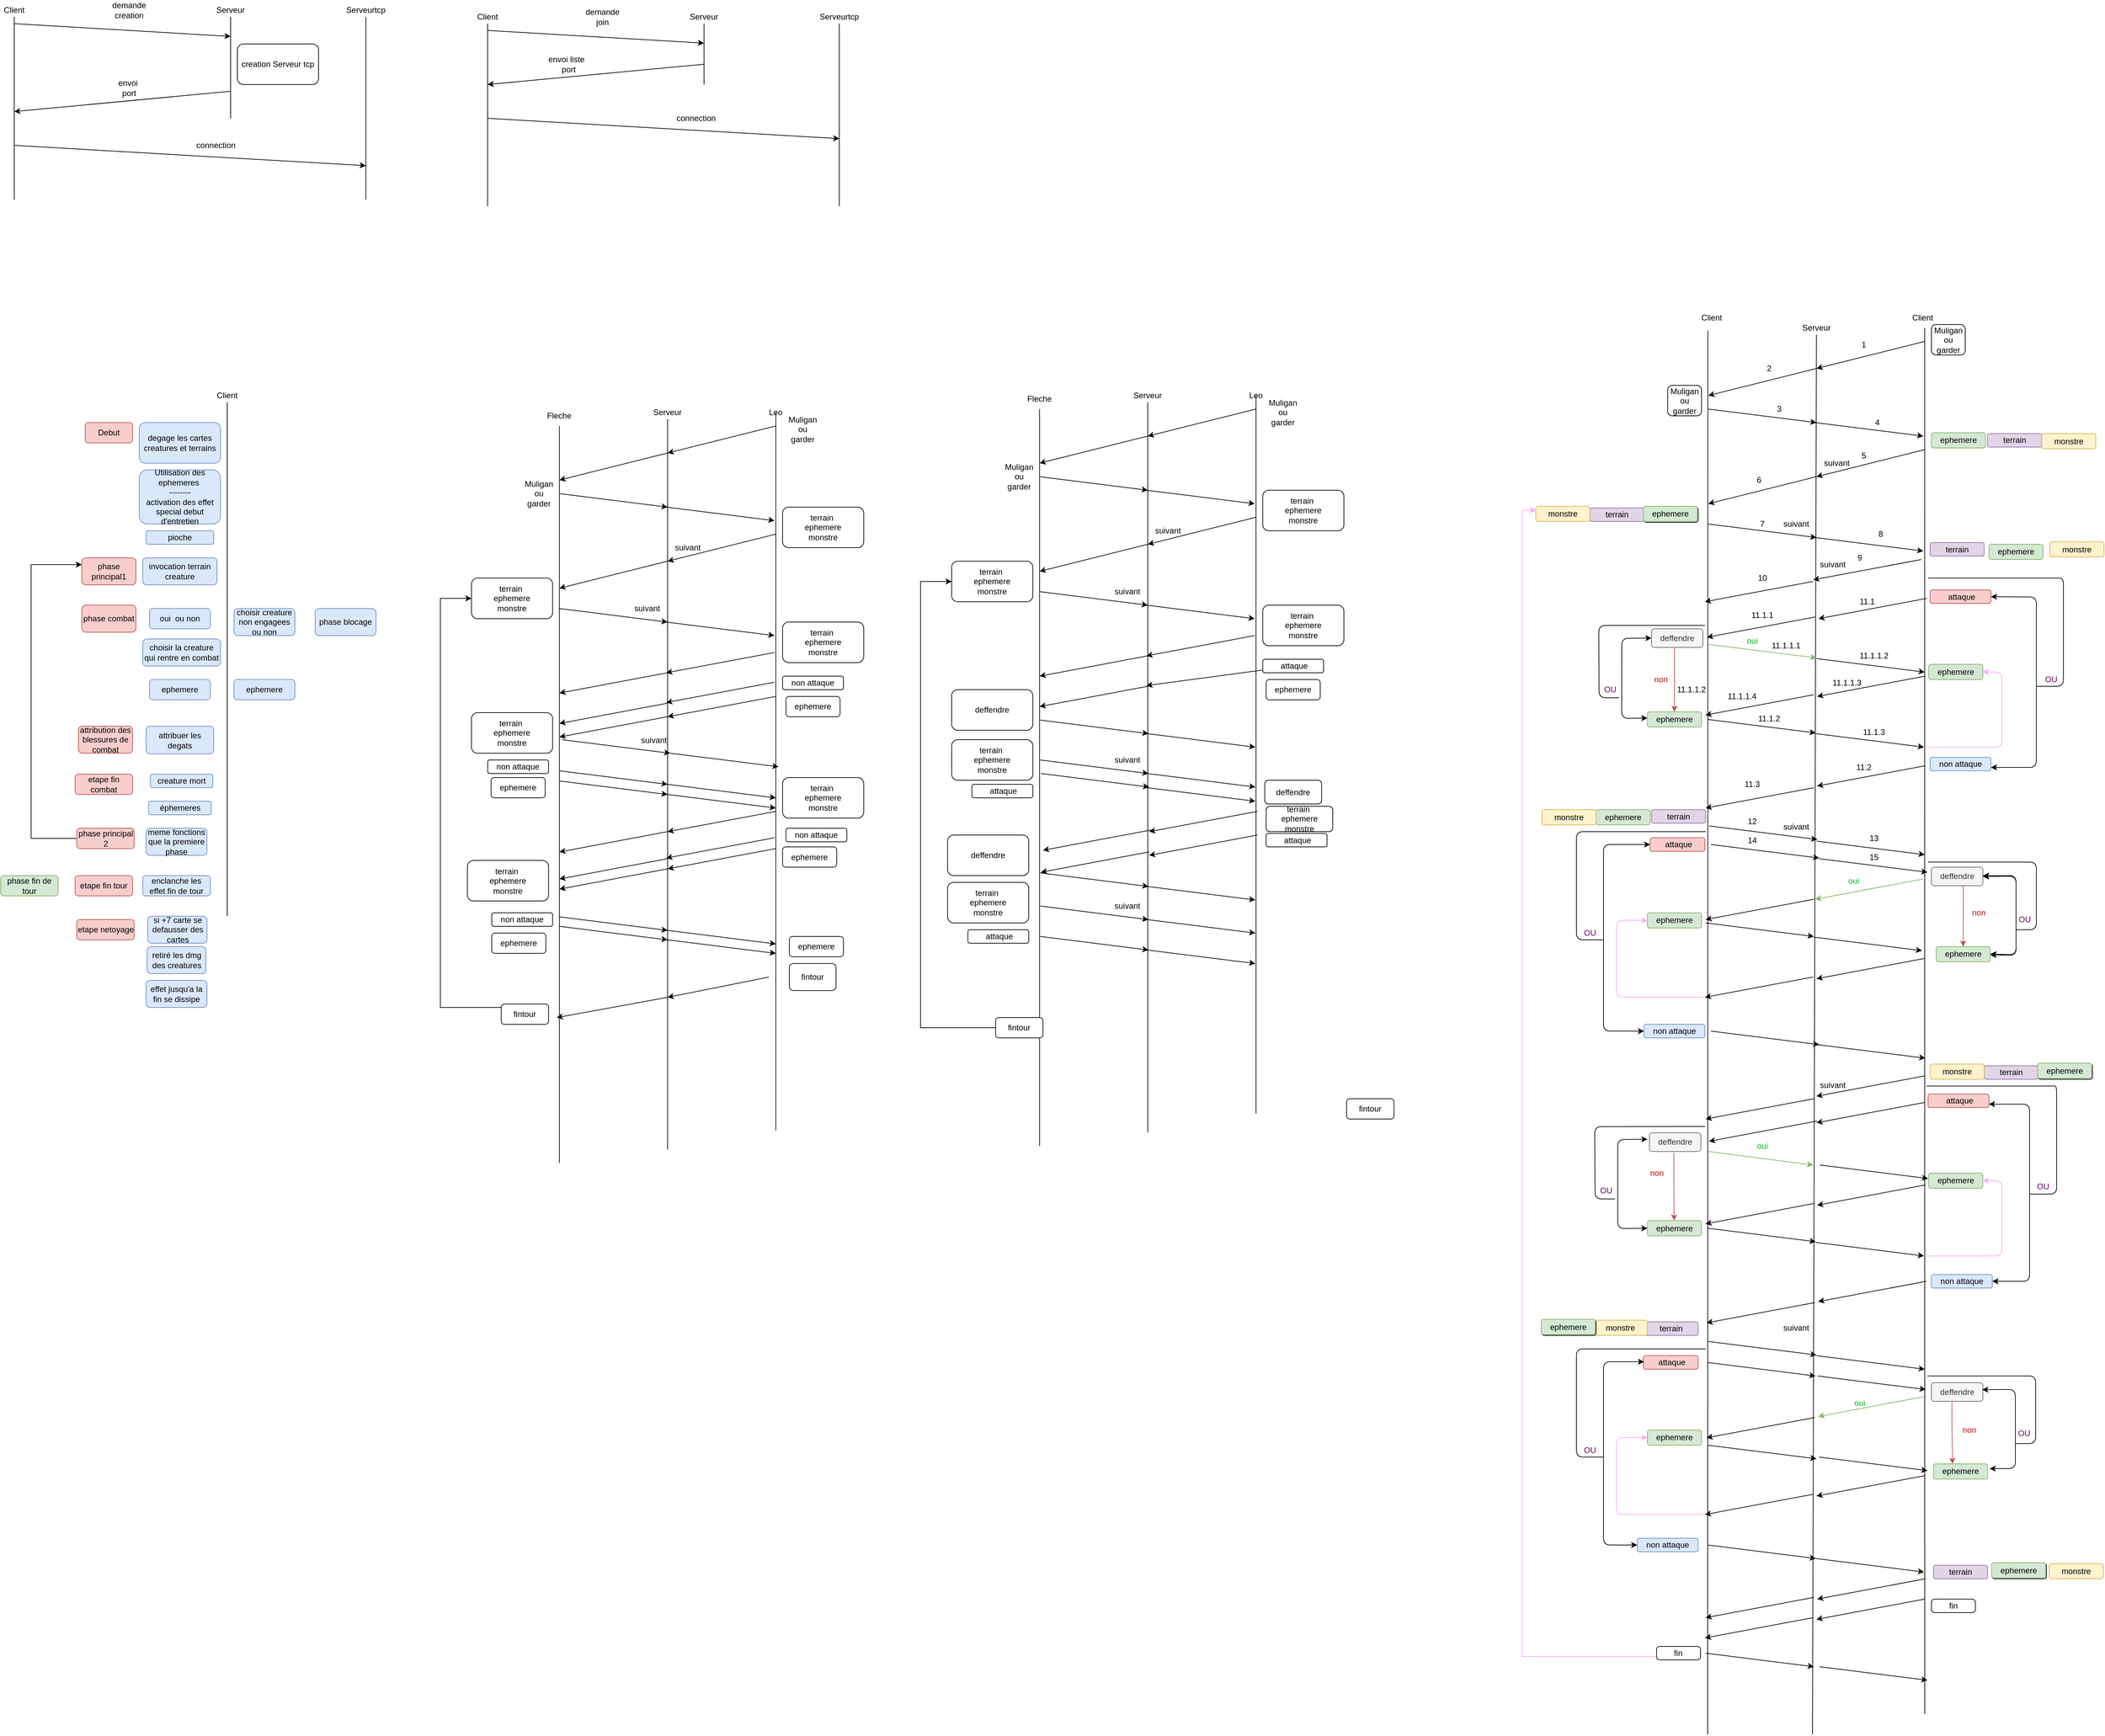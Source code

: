 <mxfile version="14.5.1" type="device"><diagram id="YN-qvNlqWwxjnGWNo_dw" name="Page-1"><mxGraphModel dx="2370" dy="1370" grid="1" gridSize="10" guides="1" tooltips="1" connect="1" arrows="1" fold="1" page="1" pageScale="1" pageWidth="827" pageHeight="1169" math="0" shadow="0"><root><mxCell id="0"/><mxCell id="1" parent="0"/><mxCell id="iRL4qA7vCSr8jGaCnpsb-1" value="" style="endArrow=none;html=1;" parent="1" target="iRL4qA7vCSr8jGaCnpsb-2" edge="1"><mxGeometry width="50" height="50" relative="1" as="geometry"><mxPoint x="120" y="400" as="sourcePoint"/><mxPoint x="120" y="120" as="targetPoint"/></mxGeometry></mxCell><mxCell id="iRL4qA7vCSr8jGaCnpsb-2" value="Client" style="text;html=1;strokeColor=none;fillColor=none;align=center;verticalAlign=middle;whiteSpace=wrap;rounded=0;" parent="1" vertex="1"><mxGeometry x="100" y="110" width="40" height="20" as="geometry"/></mxCell><mxCell id="iRL4qA7vCSr8jGaCnpsb-3" value="" style="endArrow=none;html=1;" parent="1" target="iRL4qA7vCSr8jGaCnpsb-4" edge="1"><mxGeometry width="50" height="50" relative="1" as="geometry"><mxPoint x="440" y="280" as="sourcePoint"/><mxPoint x="440" y="120" as="targetPoint"/></mxGeometry></mxCell><mxCell id="iRL4qA7vCSr8jGaCnpsb-4" value="Serveur" style="text;html=1;strokeColor=none;fillColor=none;align=center;verticalAlign=middle;whiteSpace=wrap;rounded=0;" parent="1" vertex="1"><mxGeometry x="420" y="110" width="40" height="20" as="geometry"/></mxCell><mxCell id="iRL4qA7vCSr8jGaCnpsb-5" value="" style="endArrow=classic;html=1;" parent="1" target="iRL4qA7vCSr8jGaCnpsb-7" edge="1"><mxGeometry width="50" height="50" relative="1" as="geometry"><mxPoint x="120" y="140" as="sourcePoint"/><mxPoint x="440" y="160" as="targetPoint"/></mxGeometry></mxCell><mxCell id="iRL4qA7vCSr8jGaCnpsb-6" value="" style="endArrow=classic;html=1;" parent="1" edge="1"><mxGeometry width="50" height="50" relative="1" as="geometry"><mxPoint x="440" y="240" as="sourcePoint"/><mxPoint x="120" y="270" as="targetPoint"/></mxGeometry></mxCell><mxCell id="iRL4qA7vCSr8jGaCnpsb-7" value="&lt;br&gt;" style="text;html=1;strokeColor=none;fillColor=none;align=center;verticalAlign=middle;whiteSpace=wrap;rounded=0;" parent="1" vertex="1"><mxGeometry x="440" y="150" width="40" height="20" as="geometry"/></mxCell><mxCell id="iRL4qA7vCSr8jGaCnpsb-8" value="demande creation&lt;br&gt;" style="text;html=1;strokeColor=none;fillColor=none;align=center;verticalAlign=middle;whiteSpace=wrap;rounded=0;" parent="1" vertex="1"><mxGeometry x="270" y="110" width="40" height="20" as="geometry"/></mxCell><mxCell id="iRL4qA7vCSr8jGaCnpsb-10" value="" style="endArrow=none;html=1;" parent="1" target="iRL4qA7vCSr8jGaCnpsb-11" edge="1"><mxGeometry width="50" height="50" relative="1" as="geometry"><mxPoint x="640" y="400" as="sourcePoint"/><mxPoint x="640" y="120" as="targetPoint"/></mxGeometry></mxCell><mxCell id="iRL4qA7vCSr8jGaCnpsb-11" value="Serveurtcp" style="text;html=1;strokeColor=none;fillColor=none;align=center;verticalAlign=middle;whiteSpace=wrap;rounded=0;" parent="1" vertex="1"><mxGeometry x="620" y="110" width="40" height="20" as="geometry"/></mxCell><mxCell id="iRL4qA7vCSr8jGaCnpsb-14" value="" style="endArrow=classic;html=1;" parent="1" edge="1"><mxGeometry width="50" height="50" relative="1" as="geometry"><mxPoint x="120" y="320" as="sourcePoint"/><mxPoint x="640" y="350" as="targetPoint"/></mxGeometry></mxCell><mxCell id="iRL4qA7vCSr8jGaCnpsb-18" value="envoi&amp;nbsp;&lt;br&gt;port" style="text;html=1;strokeColor=none;fillColor=none;align=center;verticalAlign=middle;whiteSpace=wrap;rounded=0;" parent="1" vertex="1"><mxGeometry x="270" y="220" width="40" height="30" as="geometry"/></mxCell><mxCell id="iRL4qA7vCSr8jGaCnpsb-19" value="connection&amp;nbsp;" style="text;html=1;strokeColor=none;fillColor=none;align=center;verticalAlign=middle;whiteSpace=wrap;rounded=0;" parent="1" vertex="1"><mxGeometry x="400" y="310" width="40" height="20" as="geometry"/></mxCell><mxCell id="iRL4qA7vCSr8jGaCnpsb-20" value="" style="endArrow=none;html=1;" parent="1" target="iRL4qA7vCSr8jGaCnpsb-21" edge="1"><mxGeometry width="50" height="50" relative="1" as="geometry"><mxPoint x="820" y="410" as="sourcePoint"/><mxPoint x="820" y="130" as="targetPoint"/></mxGeometry></mxCell><mxCell id="iRL4qA7vCSr8jGaCnpsb-21" value="Client" style="text;html=1;strokeColor=none;fillColor=none;align=center;verticalAlign=middle;whiteSpace=wrap;rounded=0;" parent="1" vertex="1"><mxGeometry x="800" y="120" width="40" height="20" as="geometry"/></mxCell><mxCell id="iRL4qA7vCSr8jGaCnpsb-22" value="" style="endArrow=none;html=1;" parent="1" target="iRL4qA7vCSr8jGaCnpsb-23" edge="1"><mxGeometry width="50" height="50" relative="1" as="geometry"><mxPoint x="1140" y="230" as="sourcePoint"/><mxPoint x="1140" y="130" as="targetPoint"/></mxGeometry></mxCell><mxCell id="iRL4qA7vCSr8jGaCnpsb-23" value="Serveur" style="text;html=1;strokeColor=none;fillColor=none;align=center;verticalAlign=middle;whiteSpace=wrap;rounded=0;" parent="1" vertex="1"><mxGeometry x="1120" y="120" width="40" height="20" as="geometry"/></mxCell><mxCell id="iRL4qA7vCSr8jGaCnpsb-24" value="" style="endArrow=classic;html=1;" parent="1" target="iRL4qA7vCSr8jGaCnpsb-26" edge="1"><mxGeometry width="50" height="50" relative="1" as="geometry"><mxPoint x="820" y="150" as="sourcePoint"/><mxPoint x="1140" y="170" as="targetPoint"/></mxGeometry></mxCell><mxCell id="iRL4qA7vCSr8jGaCnpsb-26" value="&lt;br&gt;" style="text;html=1;strokeColor=none;fillColor=none;align=center;verticalAlign=middle;whiteSpace=wrap;rounded=0;" parent="1" vertex="1"><mxGeometry x="1140" y="160" width="40" height="20" as="geometry"/></mxCell><mxCell id="iRL4qA7vCSr8jGaCnpsb-27" value="demande join" style="text;html=1;strokeColor=none;fillColor=none;align=center;verticalAlign=middle;whiteSpace=wrap;rounded=0;" parent="1" vertex="1"><mxGeometry x="970" y="120" width="40" height="20" as="geometry"/></mxCell><mxCell id="iRL4qA7vCSr8jGaCnpsb-28" value="" style="endArrow=none;html=1;" parent="1" target="iRL4qA7vCSr8jGaCnpsb-29" edge="1"><mxGeometry width="50" height="50" relative="1" as="geometry"><mxPoint x="1340" y="410" as="sourcePoint"/><mxPoint x="1340" y="130" as="targetPoint"/><Array as="points"><mxPoint x="1340" y="210"/></Array></mxGeometry></mxCell><mxCell id="iRL4qA7vCSr8jGaCnpsb-29" value="Serveurtcp" style="text;html=1;strokeColor=none;fillColor=none;align=center;verticalAlign=middle;whiteSpace=wrap;rounded=0;" parent="1" vertex="1"><mxGeometry x="1320" y="120" width="40" height="20" as="geometry"/></mxCell><mxCell id="iRL4qA7vCSr8jGaCnpsb-30" value="" style="endArrow=classic;html=1;" parent="1" edge="1"><mxGeometry width="50" height="50" relative="1" as="geometry"><mxPoint x="1140" y="200" as="sourcePoint"/><mxPoint x="820" y="230" as="targetPoint"/></mxGeometry></mxCell><mxCell id="iRL4qA7vCSr8jGaCnpsb-32" value="" style="endArrow=classic;html=1;" parent="1" edge="1"><mxGeometry width="50" height="50" relative="1" as="geometry"><mxPoint x="820" y="280" as="sourcePoint"/><mxPoint x="1340" y="310" as="targetPoint"/></mxGeometry></mxCell><mxCell id="iRL4qA7vCSr8jGaCnpsb-35" value="envoi liste&amp;nbsp;&amp;nbsp;&lt;br&gt;port" style="text;html=1;strokeColor=none;fillColor=none;align=center;verticalAlign=middle;whiteSpace=wrap;rounded=0;" parent="1" vertex="1"><mxGeometry x="900" y="185" width="80" height="30" as="geometry"/></mxCell><mxCell id="iRL4qA7vCSr8jGaCnpsb-36" value="connection&amp;nbsp;" style="text;html=1;strokeColor=none;fillColor=none;align=center;verticalAlign=middle;whiteSpace=wrap;rounded=0;" parent="1" vertex="1"><mxGeometry x="1110" y="270" width="40" height="20" as="geometry"/></mxCell><mxCell id="iRL4qA7vCSr8jGaCnpsb-94" value="creation Serveur tcp" style="rounded=1;whiteSpace=wrap;html=1;" parent="1" vertex="1"><mxGeometry x="450" y="170" width="120" height="60" as="geometry"/></mxCell><mxCell id="iRL4qA7vCSr8jGaCnpsb-234" value="" style="endArrow=none;html=1;" parent="1" target="iRL4qA7vCSr8jGaCnpsb-292" edge="1"><mxGeometry width="50" height="50" relative="1" as="geometry"><mxPoint x="435" y="1460" as="sourcePoint"/><mxPoint x="435" y="690" as="targetPoint"/><Array as="points"><mxPoint x="435" y="770"/></Array></mxGeometry></mxCell><mxCell id="iRL4qA7vCSr8jGaCnpsb-292" value="Client" style="text;html=1;strokeColor=none;fillColor=none;align=center;verticalAlign=middle;whiteSpace=wrap;rounded=0;" parent="1" vertex="1"><mxGeometry x="415" y="680" width="40" height="20" as="geometry"/></mxCell><mxCell id="iRL4qA7vCSr8jGaCnpsb-297" value="degage les cartes creatures et terrains" style="rounded=1;whiteSpace=wrap;html=1;fillColor=#dae8fc;strokeColor=#6c8ebf;" parent="1" vertex="1"><mxGeometry x="305" y="730" width="120" height="60" as="geometry"/></mxCell><mxCell id="iRL4qA7vCSr8jGaCnpsb-298" value="Utilisation des ephemeres&amp;nbsp;&lt;br&gt;--------&lt;br&gt;activation des effet special debut d'entretien" style="rounded=1;whiteSpace=wrap;html=1;fillColor=#dae8fc;strokeColor=#6c8ebf;" parent="1" vertex="1"><mxGeometry x="305" y="800" width="120" height="80" as="geometry"/></mxCell><mxCell id="iRL4qA7vCSr8jGaCnpsb-299" value="pioche" style="rounded=1;whiteSpace=wrap;html=1;fillColor=#dae8fc;strokeColor=#6c8ebf;" parent="1" vertex="1"><mxGeometry x="315" y="890" width="100" height="20" as="geometry"/></mxCell><mxCell id="iRL4qA7vCSr8jGaCnpsb-300" value="Debut" style="rounded=1;whiteSpace=wrap;html=1;fillColor=#f8cecc;strokeColor=#b85450;" parent="1" vertex="1"><mxGeometry x="225" y="730" width="70" height="30" as="geometry"/></mxCell><mxCell id="iRL4qA7vCSr8jGaCnpsb-301" value="invocation terrain&lt;br&gt;creature" style="rounded=1;whiteSpace=wrap;html=1;fillColor=#dae8fc;strokeColor=#6c8ebf;" parent="1" vertex="1"><mxGeometry x="310" y="930" width="110" height="40" as="geometry"/></mxCell><mxCell id="iRL4qA7vCSr8jGaCnpsb-302" value="phase principal1" style="rounded=1;whiteSpace=wrap;html=1;fillColor=#f8cecc;strokeColor=#b85450;" parent="1" vertex="1"><mxGeometry x="220" y="930" width="80" height="40" as="geometry"/></mxCell><mxCell id="iRL4qA7vCSr8jGaCnpsb-303" value="phase combat" style="rounded=1;whiteSpace=wrap;html=1;fillColor=#f8cecc;strokeColor=#b85450;" parent="1" vertex="1"><mxGeometry x="220" y="1000" width="80" height="40" as="geometry"/></mxCell><mxCell id="iRL4qA7vCSr8jGaCnpsb-304" value="oui&amp;nbsp; ou non" style="rounded=1;whiteSpace=wrap;html=1;fillColor=#dae8fc;strokeColor=#6c8ebf;" parent="1" vertex="1"><mxGeometry x="320" y="1005" width="90" height="30" as="geometry"/></mxCell><mxCell id="iRL4qA7vCSr8jGaCnpsb-305" value="choisir la creature qui rentre en combat" style="rounded=1;whiteSpace=wrap;html=1;fillColor=#dae8fc;strokeColor=#6c8ebf;" parent="1" vertex="1"><mxGeometry x="310" y="1050" width="115" height="40" as="geometry"/></mxCell><mxCell id="iRL4qA7vCSr8jGaCnpsb-306" value="phase blocage" style="rounded=1;whiteSpace=wrap;html=1;fillColor=#dae8fc;strokeColor=#6c8ebf;" parent="1" vertex="1"><mxGeometry x="565" y="1005" width="90" height="40" as="geometry"/></mxCell><mxCell id="iRL4qA7vCSr8jGaCnpsb-307" value="choisir creature non engagees&lt;br&gt;ou non" style="rounded=1;whiteSpace=wrap;html=1;fillColor=#dae8fc;strokeColor=#6c8ebf;" parent="1" vertex="1"><mxGeometry x="445" y="1005" width="90" height="40" as="geometry"/></mxCell><mxCell id="iRL4qA7vCSr8jGaCnpsb-308" value="ephemere" style="rounded=1;whiteSpace=wrap;html=1;fillColor=#dae8fc;strokeColor=#6c8ebf;" parent="1" vertex="1"><mxGeometry x="320" y="1110" width="90" height="30" as="geometry"/></mxCell><mxCell id="iRL4qA7vCSr8jGaCnpsb-309" value="ephemere" style="rounded=1;whiteSpace=wrap;html=1;fillColor=#dae8fc;strokeColor=#6c8ebf;" parent="1" vertex="1"><mxGeometry x="445" y="1110" width="90" height="30" as="geometry"/></mxCell><mxCell id="iRL4qA7vCSr8jGaCnpsb-310" value="attribution des blessures de combat" style="rounded=1;whiteSpace=wrap;html=1;fillColor=#f8cecc;strokeColor=#b85450;" parent="1" vertex="1"><mxGeometry x="215" y="1179" width="80" height="40" as="geometry"/></mxCell><mxCell id="iRL4qA7vCSr8jGaCnpsb-311" value="attribuer les degats" style="rounded=1;whiteSpace=wrap;html=1;fillColor=#dae8fc;strokeColor=#6c8ebf;" parent="1" vertex="1"><mxGeometry x="315" y="1179" width="100" height="41" as="geometry"/></mxCell><mxCell id="iRL4qA7vCSr8jGaCnpsb-312" value="etape fin combat" style="rounded=1;whiteSpace=wrap;html=1;fillColor=#f8cecc;strokeColor=#b85450;" parent="1" vertex="1"><mxGeometry x="210" y="1250" width="85" height="30" as="geometry"/></mxCell><mxCell id="iRL4qA7vCSr8jGaCnpsb-313" value="creature mort" style="rounded=1;whiteSpace=wrap;html=1;fillColor=#dae8fc;strokeColor=#6c8ebf;" parent="1" vertex="1"><mxGeometry x="321.25" y="1250" width="92.5" height="20" as="geometry"/></mxCell><mxCell id="iRL4qA7vCSr8jGaCnpsb-314" value="éphemeres" style="rounded=1;whiteSpace=wrap;html=1;fillColor=#dae8fc;strokeColor=#6c8ebf;" parent="1" vertex="1"><mxGeometry x="318.75" y="1290" width="92.5" height="20" as="geometry"/></mxCell><mxCell id="iRL4qA7vCSr8jGaCnpsb-482" style="edgeStyle=orthogonalEdgeStyle;rounded=0;orthogonalLoop=1;jettySize=auto;html=1;entryX=0;entryY=0.25;entryDx=0;entryDy=0;" parent="1" source="iRL4qA7vCSr8jGaCnpsb-315" target="iRL4qA7vCSr8jGaCnpsb-302" edge="1"><mxGeometry relative="1" as="geometry"><Array as="points"><mxPoint x="145" y="1345"/><mxPoint x="145" y="940"/></Array></mxGeometry></mxCell><mxCell id="iRL4qA7vCSr8jGaCnpsb-315" value="phase principal 2" style="rounded=1;whiteSpace=wrap;html=1;fillColor=#f8cecc;strokeColor=#b85450;" parent="1" vertex="1"><mxGeometry x="212.5" y="1330" width="85" height="30" as="geometry"/></mxCell><mxCell id="iRL4qA7vCSr8jGaCnpsb-316" value="meme fonctions que la premiere phase" style="rounded=1;whiteSpace=wrap;html=1;fillColor=#dae8fc;strokeColor=#6c8ebf;" parent="1" vertex="1"><mxGeometry x="315" y="1330" width="90" height="40" as="geometry"/></mxCell><mxCell id="iRL4qA7vCSr8jGaCnpsb-317" value="phase fin de tour" style="rounded=1;whiteSpace=wrap;html=1;fillColor=#d5e8d4;strokeColor=#82b366;" parent="1" vertex="1"><mxGeometry x="100" y="1400" width="85" height="30" as="geometry"/></mxCell><mxCell id="iRL4qA7vCSr8jGaCnpsb-318" value="enclanche les effet fin de tour" style="rounded=1;whiteSpace=wrap;html=1;fillColor=#dae8fc;strokeColor=#6c8ebf;" parent="1" vertex="1"><mxGeometry x="310" y="1400" width="100" height="30" as="geometry"/></mxCell><mxCell id="iRL4qA7vCSr8jGaCnpsb-319" value="etape fin tour" style="rounded=1;whiteSpace=wrap;html=1;fillColor=#f8cecc;strokeColor=#b85450;" parent="1" vertex="1"><mxGeometry x="210" y="1400" width="85" height="30" as="geometry"/></mxCell><mxCell id="iRL4qA7vCSr8jGaCnpsb-320" value="etape netoyage" style="rounded=1;whiteSpace=wrap;html=1;fillColor=#f8cecc;strokeColor=#b85450;" parent="1" vertex="1"><mxGeometry x="212.5" y="1465" width="85" height="30" as="geometry"/></mxCell><mxCell id="iRL4qA7vCSr8jGaCnpsb-321" value="si +7 carte se defausser des cartes" style="rounded=1;whiteSpace=wrap;html=1;fillColor=#dae8fc;strokeColor=#6c8ebf;" parent="1" vertex="1"><mxGeometry x="317.5" y="1460" width="87.5" height="40" as="geometry"/></mxCell><mxCell id="iRL4qA7vCSr8jGaCnpsb-322" value="retiré les dmg des creatures" style="rounded=1;whiteSpace=wrap;html=1;fillColor=#dae8fc;strokeColor=#6c8ebf;" parent="1" vertex="1"><mxGeometry x="316.5" y="1505" width="87" height="40" as="geometry"/></mxCell><mxCell id="iRL4qA7vCSr8jGaCnpsb-323" value="effet jusqu'a la fin se dissipe" style="rounded=1;whiteSpace=wrap;html=1;fillColor=#dae8fc;strokeColor=#6c8ebf;" parent="1" vertex="1"><mxGeometry x="315" y="1555" width="90" height="40" as="geometry"/></mxCell><mxCell id="iRL4qA7vCSr8jGaCnpsb-420" value="" style="endArrow=none;html=1;" parent="1" edge="1"><mxGeometry width="50" height="50" relative="1" as="geometry"><mxPoint x="926.14" y="1825" as="sourcePoint"/><mxPoint x="926.14" y="735" as="targetPoint"/><Array as="points"><mxPoint x="926.14" y="835"/></Array></mxGeometry></mxCell><mxCell id="iRL4qA7vCSr8jGaCnpsb-421" value="Fleche" style="text;html=1;strokeColor=none;fillColor=none;align=center;verticalAlign=middle;whiteSpace=wrap;rounded=0;" parent="1" vertex="1"><mxGeometry x="906.14" y="710" width="40" height="20" as="geometry"/></mxCell><mxCell id="iRL4qA7vCSr8jGaCnpsb-422" value="" style="endArrow=none;html=1;" parent="1" target="iRL4qA7vCSr8jGaCnpsb-423" edge="1"><mxGeometry width="50" height="50" relative="1" as="geometry"><mxPoint x="1086.14" y="1805" as="sourcePoint"/><mxPoint x="1086.14" y="715" as="targetPoint"/></mxGeometry></mxCell><mxCell id="iRL4qA7vCSr8jGaCnpsb-423" value="Serveur&lt;br&gt;" style="text;html=1;strokeColor=none;fillColor=none;align=center;verticalAlign=middle;whiteSpace=wrap;rounded=0;" parent="1" vertex="1"><mxGeometry x="1066.14" y="705" width="40" height="20" as="geometry"/></mxCell><mxCell id="iRL4qA7vCSr8jGaCnpsb-424" value="" style="endArrow=none;html=1;" parent="1" edge="1"><mxGeometry width="50" height="50" relative="1" as="geometry"><mxPoint x="1246.14" y="1777" as="sourcePoint"/><mxPoint x="1246.14" y="715" as="targetPoint"/></mxGeometry></mxCell><mxCell id="iRL4qA7vCSr8jGaCnpsb-425" value="Leo" style="text;html=1;strokeColor=none;fillColor=none;align=center;verticalAlign=middle;whiteSpace=wrap;rounded=0;" parent="1" vertex="1"><mxGeometry x="1226.14" y="705" width="40" height="20" as="geometry"/></mxCell><mxCell id="iRL4qA7vCSr8jGaCnpsb-426" value="Muligan ou garder" style="text;html=1;strokeColor=none;fillColor=none;align=center;verticalAlign=middle;whiteSpace=wrap;rounded=0;" parent="1" vertex="1"><mxGeometry x="1266.14" y="730" width="40" height="20" as="geometry"/></mxCell><mxCell id="iRL4qA7vCSr8jGaCnpsb-427" value="Muligan ou garder" style="text;html=1;strokeColor=none;fillColor=none;align=center;verticalAlign=middle;whiteSpace=wrap;rounded=0;" parent="1" vertex="1"><mxGeometry x="876.14" y="825" width="40" height="20" as="geometry"/></mxCell><mxCell id="iRL4qA7vCSr8jGaCnpsb-428" value="" style="endArrow=classic;html=1;" parent="1" edge="1"><mxGeometry width="50" height="50" relative="1" as="geometry"><mxPoint x="1246.14" y="735" as="sourcePoint"/><mxPoint x="1086.14" y="775" as="targetPoint"/></mxGeometry></mxCell><mxCell id="iRL4qA7vCSr8jGaCnpsb-429" value="" style="endArrow=classic;html=1;" parent="1" edge="1"><mxGeometry width="50" height="50" relative="1" as="geometry"><mxPoint x="1086.14" y="775" as="sourcePoint"/><mxPoint x="926.14" y="815" as="targetPoint"/></mxGeometry></mxCell><mxCell id="iRL4qA7vCSr8jGaCnpsb-430" value="" style="endArrow=classic;html=1;" parent="1" edge="1"><mxGeometry width="50" height="50" relative="1" as="geometry"><mxPoint x="926.14" y="835" as="sourcePoint"/><mxPoint x="1086.14" y="855" as="targetPoint"/></mxGeometry></mxCell><mxCell id="iRL4qA7vCSr8jGaCnpsb-431" value="" style="endArrow=classic;html=1;" parent="1" edge="1"><mxGeometry width="50" height="50" relative="1" as="geometry"><mxPoint x="1084.14" y="855" as="sourcePoint"/><mxPoint x="1244.14" y="875" as="targetPoint"/></mxGeometry></mxCell><mxCell id="iRL4qA7vCSr8jGaCnpsb-432" value="" style="endArrow=classic;html=1;" parent="1" edge="1"><mxGeometry width="50" height="50" relative="1" as="geometry"><mxPoint x="1246.14" y="895" as="sourcePoint"/><mxPoint x="1086.14" y="935" as="targetPoint"/></mxGeometry></mxCell><mxCell id="iRL4qA7vCSr8jGaCnpsb-433" value="terrain&amp;nbsp;&lt;br&gt;ephemere&lt;br&gt;monstre" style="rounded=1;whiteSpace=wrap;html=1;" parent="1" vertex="1"><mxGeometry x="1256.14" y="855" width="120" height="60" as="geometry"/></mxCell><mxCell id="iRL4qA7vCSr8jGaCnpsb-434" value="" style="endArrow=classic;html=1;" parent="1" edge="1"><mxGeometry width="50" height="50" relative="1" as="geometry"><mxPoint x="1086.14" y="935" as="sourcePoint"/><mxPoint x="926.14" y="975" as="targetPoint"/></mxGeometry></mxCell><mxCell id="iRL4qA7vCSr8jGaCnpsb-435" value="suivant" style="text;html=1;strokeColor=none;fillColor=none;align=center;verticalAlign=middle;whiteSpace=wrap;rounded=0;" parent="1" vertex="1"><mxGeometry x="1096.14" y="905" width="40" height="20" as="geometry"/></mxCell><mxCell id="iRL4qA7vCSr8jGaCnpsb-436" value="" style="endArrow=classic;html=1;" parent="1" edge="1"><mxGeometry width="50" height="50" relative="1" as="geometry"><mxPoint x="926.14" y="1005" as="sourcePoint"/><mxPoint x="1086.14" y="1025" as="targetPoint"/></mxGeometry></mxCell><mxCell id="iRL4qA7vCSr8jGaCnpsb-437" value="" style="endArrow=classic;html=1;" parent="1" edge="1"><mxGeometry width="50" height="50" relative="1" as="geometry"><mxPoint x="1084.14" y="1025" as="sourcePoint"/><mxPoint x="1244.14" y="1045" as="targetPoint"/></mxGeometry></mxCell><mxCell id="iRL4qA7vCSr8jGaCnpsb-438" value="suivant" style="text;html=1;strokeColor=none;fillColor=none;align=center;verticalAlign=middle;whiteSpace=wrap;rounded=0;" parent="1" vertex="1"><mxGeometry x="1036.14" y="995" width="40" height="20" as="geometry"/></mxCell><mxCell id="iRL4qA7vCSr8jGaCnpsb-439" value="terrain&amp;nbsp;&lt;br&gt;ephemere&lt;br&gt;monstre" style="rounded=1;whiteSpace=wrap;html=1;" parent="1" vertex="1"><mxGeometry x="1256.14" y="1025" width="120" height="60" as="geometry"/></mxCell><mxCell id="iRL4qA7vCSr8jGaCnpsb-441" value="" style="endArrow=classic;html=1;" parent="1" edge="1"><mxGeometry width="50" height="50" relative="1" as="geometry"><mxPoint x="1244.14" y="1114" as="sourcePoint"/><mxPoint x="1084.14" y="1144" as="targetPoint"/></mxGeometry></mxCell><mxCell id="iRL4qA7vCSr8jGaCnpsb-442" value="non attaque" style="rounded=1;whiteSpace=wrap;html=1;" parent="1" vertex="1"><mxGeometry x="1256.14" y="1105" width="90" height="20" as="geometry"/></mxCell><mxCell id="iRL4qA7vCSr8jGaCnpsb-444" value="" style="endArrow=classic;html=1;" parent="1" edge="1"><mxGeometry width="50" height="50" relative="1" as="geometry"><mxPoint x="1244.14" y="1070" as="sourcePoint"/><mxPoint x="1084.14" y="1100" as="targetPoint"/></mxGeometry></mxCell><mxCell id="iRL4qA7vCSr8jGaCnpsb-445" value="" style="endArrow=classic;html=1;" parent="1" edge="1"><mxGeometry width="50" height="50" relative="1" as="geometry"><mxPoint x="1086.14" y="1100" as="sourcePoint"/><mxPoint x="926.14" y="1130" as="targetPoint"/></mxGeometry></mxCell><mxCell id="iRL4qA7vCSr8jGaCnpsb-446" value="" style="endArrow=classic;html=1;" parent="1" edge="1"><mxGeometry width="50" height="50" relative="1" as="geometry"><mxPoint x="1086.14" y="1145" as="sourcePoint"/><mxPoint x="926.14" y="1175" as="targetPoint"/></mxGeometry></mxCell><mxCell id="iRL4qA7vCSr8jGaCnpsb-463" value="terrain&amp;nbsp;&lt;br&gt;ephemere&lt;br&gt;monstre" style="rounded=1;whiteSpace=wrap;html=1;" parent="1" vertex="1"><mxGeometry x="796.14" y="1159" width="120" height="60" as="geometry"/></mxCell><mxCell id="iRL4qA7vCSr8jGaCnpsb-464" value="" style="endArrow=classic;html=1;" parent="1" edge="1"><mxGeometry width="50" height="50" relative="1" as="geometry"><mxPoint x="930.14" y="1199" as="sourcePoint"/><mxPoint x="1090.14" y="1219" as="targetPoint"/></mxGeometry></mxCell><mxCell id="iRL4qA7vCSr8jGaCnpsb-465" value="" style="endArrow=classic;html=1;" parent="1" edge="1"><mxGeometry width="50" height="50" relative="1" as="geometry"><mxPoint x="1090.14" y="1219" as="sourcePoint"/><mxPoint x="1250.14" y="1239" as="targetPoint"/></mxGeometry></mxCell><mxCell id="iRL4qA7vCSr8jGaCnpsb-466" value="suivant" style="text;html=1;strokeColor=none;fillColor=none;align=center;verticalAlign=middle;whiteSpace=wrap;rounded=0;" parent="1" vertex="1"><mxGeometry x="1046.14" y="1190" width="40" height="20" as="geometry"/></mxCell><mxCell id="iRL4qA7vCSr8jGaCnpsb-467" value="terrain&amp;nbsp;&lt;br&gt;ephemere&lt;br&gt;monstre" style="rounded=1;whiteSpace=wrap;html=1;" parent="1" vertex="1"><mxGeometry x="796.14" y="960" width="120" height="60" as="geometry"/></mxCell><mxCell id="iRL4qA7vCSr8jGaCnpsb-468" value="" style="endArrow=classic;html=1;" parent="1" edge="1"><mxGeometry width="50" height="50" relative="1" as="geometry"><mxPoint x="926.14" y="1245" as="sourcePoint"/><mxPoint x="1086.14" y="1265" as="targetPoint"/><Array as="points"/></mxGeometry></mxCell><mxCell id="iRL4qA7vCSr8jGaCnpsb-469" value="" style="endArrow=classic;html=1;" parent="1" edge="1"><mxGeometry width="50" height="50" relative="1" as="geometry"><mxPoint x="1086.14" y="1265" as="sourcePoint"/><mxPoint x="1246.14" y="1285" as="targetPoint"/></mxGeometry></mxCell><mxCell id="iRL4qA7vCSr8jGaCnpsb-470" value="non attaque" style="rounded=1;whiteSpace=wrap;html=1;" parent="1" vertex="1"><mxGeometry x="820.14" y="1229" width="90" height="20" as="geometry"/></mxCell><mxCell id="iRL4qA7vCSr8jGaCnpsb-471" value="terrain&amp;nbsp;&lt;br&gt;ephemere&lt;br&gt;monstre" style="rounded=1;whiteSpace=wrap;html=1;" parent="1" vertex="1"><mxGeometry x="1256.14" y="1255" width="120" height="60" as="geometry"/></mxCell><mxCell id="iRL4qA7vCSr8jGaCnpsb-472" value="" style="endArrow=classic;html=1;" parent="1" edge="1"><mxGeometry width="50" height="50" relative="1" as="geometry"><mxPoint x="1246.14" y="1305" as="sourcePoint"/><mxPoint x="1086.14" y="1335" as="targetPoint"/></mxGeometry></mxCell><mxCell id="iRL4qA7vCSr8jGaCnpsb-473" value="" style="endArrow=classic;html=1;" parent="1" edge="1"><mxGeometry width="50" height="50" relative="1" as="geometry"><mxPoint x="1086.14" y="1335" as="sourcePoint"/><mxPoint x="926.14" y="1365" as="targetPoint"/></mxGeometry></mxCell><mxCell id="iRL4qA7vCSr8jGaCnpsb-474" value="" style="endArrow=classic;html=1;" parent="1" edge="1"><mxGeometry width="50" height="50" relative="1" as="geometry"><mxPoint x="1244.14" y="1344" as="sourcePoint"/><mxPoint x="1084.14" y="1374" as="targetPoint"/></mxGeometry></mxCell><mxCell id="iRL4qA7vCSr8jGaCnpsb-475" value="non attaque" style="rounded=1;whiteSpace=wrap;html=1;" parent="1" vertex="1"><mxGeometry x="1261.14" y="1330" width="90" height="20" as="geometry"/></mxCell><mxCell id="iRL4qA7vCSr8jGaCnpsb-476" value="" style="endArrow=classic;html=1;" parent="1" edge="1"><mxGeometry width="50" height="50" relative="1" as="geometry"><mxPoint x="1086.14" y="1375" as="sourcePoint"/><mxPoint x="926.14" y="1405" as="targetPoint"/></mxGeometry></mxCell><mxCell id="iRL4qA7vCSr8jGaCnpsb-477" value="terrain&amp;nbsp;&lt;br&gt;ephemere&lt;br&gt;monstre" style="rounded=1;whiteSpace=wrap;html=1;" parent="1" vertex="1"><mxGeometry x="790.14" y="1377.5" width="120" height="60" as="geometry"/></mxCell><mxCell id="iRL4qA7vCSr8jGaCnpsb-478" value="" style="endArrow=classic;html=1;" parent="1" edge="1"><mxGeometry width="50" height="50" relative="1" as="geometry"><mxPoint x="926.14" y="1461" as="sourcePoint"/><mxPoint x="1086.14" y="1481" as="targetPoint"/><Array as="points"/></mxGeometry></mxCell><mxCell id="iRL4qA7vCSr8jGaCnpsb-479" value="" style="endArrow=classic;html=1;" parent="1" edge="1"><mxGeometry width="50" height="50" relative="1" as="geometry"><mxPoint x="1086.14" y="1481" as="sourcePoint"/><mxPoint x="1246.14" y="1501" as="targetPoint"/></mxGeometry></mxCell><mxCell id="iRL4qA7vCSr8jGaCnpsb-480" value="non attaque" style="rounded=1;whiteSpace=wrap;html=1;" parent="1" vertex="1"><mxGeometry x="826.14" y="1455" width="90" height="20" as="geometry"/></mxCell><mxCell id="iRL4qA7vCSr8jGaCnpsb-484" value="ephemere" style="rounded=1;whiteSpace=wrap;html=1;" parent="1" vertex="1"><mxGeometry x="825.14" y="1255" width="80" height="30" as="geometry"/></mxCell><mxCell id="iRL4qA7vCSr8jGaCnpsb-485" value="ephemere" style="rounded=1;whiteSpace=wrap;html=1;" parent="1" vertex="1"><mxGeometry x="1256.14" y="1357.5" width="80" height="30" as="geometry"/></mxCell><mxCell id="iRL4qA7vCSr8jGaCnpsb-486" value="ephemere" style="rounded=1;whiteSpace=wrap;html=1;" parent="1" vertex="1"><mxGeometry x="1261.14" y="1135" width="80" height="30" as="geometry"/></mxCell><mxCell id="iRL4qA7vCSr8jGaCnpsb-488" value="" style="endArrow=classic;html=1;" parent="1" edge="1"><mxGeometry width="50" height="50" relative="1" as="geometry"><mxPoint x="1246.14" y="1135" as="sourcePoint"/><mxPoint x="1086.14" y="1165" as="targetPoint"/></mxGeometry></mxCell><mxCell id="iRL4qA7vCSr8jGaCnpsb-489" value="" style="endArrow=classic;html=1;" parent="1" edge="1"><mxGeometry width="50" height="50" relative="1" as="geometry"><mxPoint x="1086.14" y="1165" as="sourcePoint"/><mxPoint x="926.14" y="1195" as="targetPoint"/></mxGeometry></mxCell><mxCell id="iRL4qA7vCSr8jGaCnpsb-490" value="" style="endArrow=classic;html=1;" parent="1" edge="1"><mxGeometry width="50" height="50" relative="1" as="geometry"><mxPoint x="1246.14" y="1360" as="sourcePoint"/><mxPoint x="1086.14" y="1390" as="targetPoint"/></mxGeometry></mxCell><mxCell id="iRL4qA7vCSr8jGaCnpsb-491" value="" style="endArrow=classic;html=1;" parent="1" edge="1"><mxGeometry width="50" height="50" relative="1" as="geometry"><mxPoint x="1086.14" y="1390" as="sourcePoint"/><mxPoint x="926.14" y="1420" as="targetPoint"/></mxGeometry></mxCell><mxCell id="iRL4qA7vCSr8jGaCnpsb-492" value="" style="endArrow=classic;html=1;" parent="1" edge="1"><mxGeometry width="50" height="50" relative="1" as="geometry"><mxPoint x="926.14" y="1260" as="sourcePoint"/><mxPoint x="1086.14" y="1280" as="targetPoint"/><Array as="points"/></mxGeometry></mxCell><mxCell id="iRL4qA7vCSr8jGaCnpsb-493" value="" style="endArrow=classic;html=1;" parent="1" edge="1"><mxGeometry width="50" height="50" relative="1" as="geometry"><mxPoint x="1086.14" y="1280" as="sourcePoint"/><mxPoint x="1246.14" y="1300" as="targetPoint"/><Array as="points"/></mxGeometry></mxCell><mxCell id="iRL4qA7vCSr8jGaCnpsb-494" value="ephemere" style="rounded=1;whiteSpace=wrap;html=1;" parent="1" vertex="1"><mxGeometry x="826.14" y="1485" width="80" height="30" as="geometry"/></mxCell><mxCell id="iRL4qA7vCSr8jGaCnpsb-495" value="" style="endArrow=classic;html=1;" parent="1" edge="1"><mxGeometry width="50" height="50" relative="1" as="geometry"><mxPoint x="926.14" y="1475" as="sourcePoint"/><mxPoint x="1086.14" y="1495" as="targetPoint"/><Array as="points"/></mxGeometry></mxCell><mxCell id="iRL4qA7vCSr8jGaCnpsb-496" value="" style="endArrow=classic;html=1;" parent="1" edge="1"><mxGeometry width="50" height="50" relative="1" as="geometry"><mxPoint x="1086.14" y="1495" as="sourcePoint"/><mxPoint x="1246.14" y="1515" as="targetPoint"/></mxGeometry></mxCell><mxCell id="iRL4qA7vCSr8jGaCnpsb-497" value="fintour" style="rounded=1;whiteSpace=wrap;html=1;" parent="1" vertex="1"><mxGeometry x="1266.14" y="1530" width="69" height="40" as="geometry"/></mxCell><mxCell id="iRL4qA7vCSr8jGaCnpsb-502" style="edgeStyle=orthogonalEdgeStyle;rounded=0;orthogonalLoop=1;jettySize=auto;html=1;entryX=0;entryY=0.5;entryDx=0;entryDy=0;" parent="1" source="iRL4qA7vCSr8jGaCnpsb-498" target="iRL4qA7vCSr8jGaCnpsb-467" edge="1"><mxGeometry relative="1" as="geometry"><mxPoint x="910.14" y="890" as="targetPoint"/><Array as="points"><mxPoint x="750.14" y="1595"/><mxPoint x="750.14" y="990"/></Array></mxGeometry></mxCell><mxCell id="iRL4qA7vCSr8jGaCnpsb-498" value="fintour" style="rounded=1;whiteSpace=wrap;html=1;" parent="1" vertex="1"><mxGeometry x="840.14" y="1590" width="70" height="30" as="geometry"/></mxCell><mxCell id="iRL4qA7vCSr8jGaCnpsb-499" value="" style="endArrow=classic;html=1;" parent="1" edge="1"><mxGeometry width="50" height="50" relative="1" as="geometry"><mxPoint x="1236.14" y="1550" as="sourcePoint"/><mxPoint x="1086.14" y="1580" as="targetPoint"/></mxGeometry></mxCell><mxCell id="iRL4qA7vCSr8jGaCnpsb-500" value="" style="endArrow=classic;html=1;" parent="1" edge="1"><mxGeometry width="50" height="50" relative="1" as="geometry"><mxPoint x="1086.14" y="1580" as="sourcePoint"/><mxPoint x="922.14" y="1610" as="targetPoint"/></mxGeometry></mxCell><mxCell id="iRL4qA7vCSr8jGaCnpsb-503" value="ephemere" style="rounded=1;whiteSpace=wrap;html=1;" parent="1" vertex="1"><mxGeometry x="1266.14" y="1490" width="80" height="30" as="geometry"/></mxCell><mxCell id="iRL4qA7vCSr8jGaCnpsb-504" value="" style="endArrow=none;html=1;" parent="1" edge="1"><mxGeometry width="50" height="50" relative="1" as="geometry"><mxPoint x="1636.14" y="1800" as="sourcePoint"/><mxPoint x="1636.14" y="710" as="targetPoint"/><Array as="points"><mxPoint x="1636.14" y="810"/></Array></mxGeometry></mxCell><mxCell id="iRL4qA7vCSr8jGaCnpsb-505" value="Fleche" style="text;html=1;strokeColor=none;fillColor=none;align=center;verticalAlign=middle;whiteSpace=wrap;rounded=0;" parent="1" vertex="1"><mxGeometry x="1616.14" y="685" width="40" height="20" as="geometry"/></mxCell><mxCell id="iRL4qA7vCSr8jGaCnpsb-506" value="" style="endArrow=none;html=1;" parent="1" target="iRL4qA7vCSr8jGaCnpsb-507" edge="1"><mxGeometry width="50" height="50" relative="1" as="geometry"><mxPoint x="1796.14" y="1780" as="sourcePoint"/><mxPoint x="1796.14" y="690" as="targetPoint"/></mxGeometry></mxCell><mxCell id="iRL4qA7vCSr8jGaCnpsb-507" value="Serveur&lt;br&gt;" style="text;html=1;strokeColor=none;fillColor=none;align=center;verticalAlign=middle;whiteSpace=wrap;rounded=0;" parent="1" vertex="1"><mxGeometry x="1776.14" y="680" width="40" height="20" as="geometry"/></mxCell><mxCell id="iRL4qA7vCSr8jGaCnpsb-508" value="" style="endArrow=none;html=1;" parent="1" edge="1"><mxGeometry width="50" height="50" relative="1" as="geometry"><mxPoint x="1956.14" y="1752" as="sourcePoint"/><mxPoint x="1956.14" y="690" as="targetPoint"/></mxGeometry></mxCell><mxCell id="iRL4qA7vCSr8jGaCnpsb-509" value="Leo" style="text;html=1;strokeColor=none;fillColor=none;align=center;verticalAlign=middle;whiteSpace=wrap;rounded=0;" parent="1" vertex="1"><mxGeometry x="1936.14" y="680" width="40" height="20" as="geometry"/></mxCell><mxCell id="iRL4qA7vCSr8jGaCnpsb-510" value="Muligan ou garder" style="text;html=1;strokeColor=none;fillColor=none;align=center;verticalAlign=middle;whiteSpace=wrap;rounded=0;" parent="1" vertex="1"><mxGeometry x="1976.14" y="705" width="40" height="20" as="geometry"/></mxCell><mxCell id="iRL4qA7vCSr8jGaCnpsb-511" value="Muligan ou garder" style="text;html=1;strokeColor=none;fillColor=none;align=center;verticalAlign=middle;whiteSpace=wrap;rounded=0;" parent="1" vertex="1"><mxGeometry x="1586.14" y="800" width="40" height="20" as="geometry"/></mxCell><mxCell id="iRL4qA7vCSr8jGaCnpsb-512" value="" style="endArrow=classic;html=1;" parent="1" edge="1"><mxGeometry width="50" height="50" relative="1" as="geometry"><mxPoint x="1956.14" y="710" as="sourcePoint"/><mxPoint x="1796.14" y="750" as="targetPoint"/></mxGeometry></mxCell><mxCell id="iRL4qA7vCSr8jGaCnpsb-513" value="" style="endArrow=classic;html=1;" parent="1" edge="1"><mxGeometry width="50" height="50" relative="1" as="geometry"><mxPoint x="1796.14" y="750" as="sourcePoint"/><mxPoint x="1636.14" y="790" as="targetPoint"/></mxGeometry></mxCell><mxCell id="iRL4qA7vCSr8jGaCnpsb-514" value="" style="endArrow=classic;html=1;" parent="1" edge="1"><mxGeometry width="50" height="50" relative="1" as="geometry"><mxPoint x="1636.14" y="810" as="sourcePoint"/><mxPoint x="1796.14" y="830" as="targetPoint"/></mxGeometry></mxCell><mxCell id="iRL4qA7vCSr8jGaCnpsb-515" value="" style="endArrow=classic;html=1;" parent="1" edge="1"><mxGeometry width="50" height="50" relative="1" as="geometry"><mxPoint x="1794.14" y="830" as="sourcePoint"/><mxPoint x="1954.14" y="850" as="targetPoint"/></mxGeometry></mxCell><mxCell id="iRL4qA7vCSr8jGaCnpsb-516" value="" style="endArrow=classic;html=1;" parent="1" edge="1"><mxGeometry width="50" height="50" relative="1" as="geometry"><mxPoint x="1956.14" y="870" as="sourcePoint"/><mxPoint x="1796.14" y="910" as="targetPoint"/></mxGeometry></mxCell><mxCell id="iRL4qA7vCSr8jGaCnpsb-517" value="terrain&amp;nbsp;&lt;br&gt;ephemere&lt;br&gt;monstre" style="rounded=1;whiteSpace=wrap;html=1;" parent="1" vertex="1"><mxGeometry x="1966.14" y="830" width="120" height="60" as="geometry"/></mxCell><mxCell id="iRL4qA7vCSr8jGaCnpsb-518" value="" style="endArrow=classic;html=1;" parent="1" edge="1"><mxGeometry width="50" height="50" relative="1" as="geometry"><mxPoint x="1796.14" y="910" as="sourcePoint"/><mxPoint x="1636.14" y="950" as="targetPoint"/></mxGeometry></mxCell><mxCell id="iRL4qA7vCSr8jGaCnpsb-519" value="suivant" style="text;html=1;strokeColor=none;fillColor=none;align=center;verticalAlign=middle;whiteSpace=wrap;rounded=0;" parent="1" vertex="1"><mxGeometry x="1806.14" y="880" width="40" height="20" as="geometry"/></mxCell><mxCell id="iRL4qA7vCSr8jGaCnpsb-520" value="" style="endArrow=classic;html=1;" parent="1" edge="1"><mxGeometry width="50" height="50" relative="1" as="geometry"><mxPoint x="1636.14" y="980" as="sourcePoint"/><mxPoint x="1796.14" y="1000" as="targetPoint"/></mxGeometry></mxCell><mxCell id="iRL4qA7vCSr8jGaCnpsb-521" value="" style="endArrow=classic;html=1;" parent="1" edge="1"><mxGeometry width="50" height="50" relative="1" as="geometry"><mxPoint x="1794.14" y="1000" as="sourcePoint"/><mxPoint x="1954.14" y="1020" as="targetPoint"/></mxGeometry></mxCell><mxCell id="iRL4qA7vCSr8jGaCnpsb-522" value="suivant" style="text;html=1;strokeColor=none;fillColor=none;align=center;verticalAlign=middle;whiteSpace=wrap;rounded=0;" parent="1" vertex="1"><mxGeometry x="1746.14" y="970" width="40" height="20" as="geometry"/></mxCell><mxCell id="iRL4qA7vCSr8jGaCnpsb-523" value="terrain&amp;nbsp;&lt;br&gt;ephemere&lt;br&gt;monstre" style="rounded=1;whiteSpace=wrap;html=1;" parent="1" vertex="1"><mxGeometry x="1966.14" y="1000" width="120" height="60" as="geometry"/></mxCell><mxCell id="iRL4qA7vCSr8jGaCnpsb-524" value="" style="endArrow=classic;html=1;" parent="1" source="iRL4qA7vCSr8jGaCnpsb-525" edge="1"><mxGeometry width="50" height="50" relative="1" as="geometry"><mxPoint x="1954.14" y="1089" as="sourcePoint"/><mxPoint x="1794.14" y="1119" as="targetPoint"/></mxGeometry></mxCell><mxCell id="iRL4qA7vCSr8jGaCnpsb-526" value="" style="endArrow=classic;html=1;" parent="1" edge="1"><mxGeometry width="50" height="50" relative="1" as="geometry"><mxPoint x="1954.14" y="1045" as="sourcePoint"/><mxPoint x="1794.14" y="1075" as="targetPoint"/></mxGeometry></mxCell><mxCell id="iRL4qA7vCSr8jGaCnpsb-527" value="" style="endArrow=classic;html=1;" parent="1" edge="1"><mxGeometry width="50" height="50" relative="1" as="geometry"><mxPoint x="1796.14" y="1075" as="sourcePoint"/><mxPoint x="1636.14" y="1105" as="targetPoint"/></mxGeometry></mxCell><mxCell id="iRL4qA7vCSr8jGaCnpsb-528" value="" style="endArrow=classic;html=1;" parent="1" edge="1"><mxGeometry width="50" height="50" relative="1" as="geometry"><mxPoint x="1796.14" y="1120" as="sourcePoint"/><mxPoint x="1636.14" y="1150" as="targetPoint"/></mxGeometry></mxCell><mxCell id="iRL4qA7vCSr8jGaCnpsb-533" value="terrain&amp;nbsp;&lt;br&gt;ephemere&lt;br&gt;monstre" style="rounded=1;whiteSpace=wrap;html=1;" parent="1" vertex="1"><mxGeometry x="1506.14" y="935" width="120" height="60" as="geometry"/></mxCell><mxCell id="iRL4qA7vCSr8jGaCnpsb-549" value="ephemere" style="rounded=1;whiteSpace=wrap;html=1;" parent="1" vertex="1"><mxGeometry x="1971.14" y="1110" width="80" height="30" as="geometry"/></mxCell><mxCell id="iRL4qA7vCSr8jGaCnpsb-560" style="edgeStyle=orthogonalEdgeStyle;rounded=0;orthogonalLoop=1;jettySize=auto;html=1;entryX=0;entryY=0.5;entryDx=0;entryDy=0;" parent="1" source="iRL4qA7vCSr8jGaCnpsb-561" target="iRL4qA7vCSr8jGaCnpsb-533" edge="1"><mxGeometry relative="1" as="geometry"><mxPoint x="1620.14" y="865" as="targetPoint"/><Array as="points"><mxPoint x="1460.14" y="1625"/><mxPoint x="1460.14" y="965"/></Array></mxGeometry></mxCell><mxCell id="iRL4qA7vCSr8jGaCnpsb-561" value="fintour" style="rounded=1;whiteSpace=wrap;html=1;" parent="1" vertex="1"><mxGeometry x="1571.14" y="1610" width="70" height="30" as="geometry"/></mxCell><mxCell id="iRL4qA7vCSr8jGaCnpsb-565" value="deffendre" style="rounded=1;whiteSpace=wrap;html=1;" parent="1" vertex="1"><mxGeometry x="1506.14" y="1125" width="120" height="60" as="geometry"/></mxCell><mxCell id="iRL4qA7vCSr8jGaCnpsb-566" value="" style="endArrow=classic;html=1;" parent="1" edge="1"><mxGeometry width="50" height="50" relative="1" as="geometry"><mxPoint x="1637.14" y="1170" as="sourcePoint"/><mxPoint x="1797.14" y="1190" as="targetPoint"/></mxGeometry></mxCell><mxCell id="iRL4qA7vCSr8jGaCnpsb-567" value="" style="endArrow=classic;html=1;" parent="1" edge="1"><mxGeometry width="50" height="50" relative="1" as="geometry"><mxPoint x="1795.14" y="1190" as="sourcePoint"/><mxPoint x="1955.14" y="1210" as="targetPoint"/></mxGeometry></mxCell><mxCell id="iRL4qA7vCSr8jGaCnpsb-568" value="terrain&amp;nbsp;&lt;br&gt;ephemere&lt;br&gt;monstre" style="rounded=1;whiteSpace=wrap;html=1;" parent="1" vertex="1"><mxGeometry x="1506.14" y="1199" width="120" height="60" as="geometry"/></mxCell><mxCell id="iRL4qA7vCSr8jGaCnpsb-575" value="suivant" style="text;html=1;strokeColor=none;fillColor=none;align=center;verticalAlign=middle;whiteSpace=wrap;rounded=0;" parent="1" vertex="1"><mxGeometry x="1746.14" y="1219" width="40" height="20" as="geometry"/></mxCell><mxCell id="iRL4qA7vCSr8jGaCnpsb-576" value="" style="endArrow=classic;html=1;" parent="1" edge="1"><mxGeometry width="50" height="50" relative="1" as="geometry"><mxPoint x="1637.14" y="1229" as="sourcePoint"/><mxPoint x="1797.14" y="1249" as="targetPoint"/></mxGeometry></mxCell><mxCell id="iRL4qA7vCSr8jGaCnpsb-577" value="" style="endArrow=classic;html=1;" parent="1" edge="1"><mxGeometry width="50" height="50" relative="1" as="geometry"><mxPoint x="1795.14" y="1249" as="sourcePoint"/><mxPoint x="1955.14" y="1269" as="targetPoint"/></mxGeometry></mxCell><mxCell id="iRL4qA7vCSr8jGaCnpsb-578" value="terrain&amp;nbsp;&lt;br&gt;ephemere&lt;br&gt;monstre" style="rounded=1;whiteSpace=wrap;html=1;" parent="1" vertex="1"><mxGeometry x="1971.14" y="1297.5" width="98.5" height="37.5" as="geometry"/></mxCell><mxCell id="iRL4qA7vCSr8jGaCnpsb-525" value="&amp;nbsp;attaque" style="rounded=1;whiteSpace=wrap;html=1;" parent="1" vertex="1"><mxGeometry x="1966.14" y="1080" width="90" height="20" as="geometry"/></mxCell><mxCell id="iRL4qA7vCSr8jGaCnpsb-582" value="" style="endArrow=classic;html=1;" parent="1" edge="1"><mxGeometry width="50" height="50" relative="1" as="geometry"><mxPoint x="1798.14" y="1365" as="sourcePoint"/><mxPoint x="1638.14" y="1395" as="targetPoint"/></mxGeometry></mxCell><mxCell id="iRL4qA7vCSr8jGaCnpsb-583" value="&amp;nbsp;attaque" style="rounded=1;whiteSpace=wrap;html=1;" parent="1" vertex="1"><mxGeometry x="1971.14" y="1337.5" width="90" height="20" as="geometry"/></mxCell><mxCell id="iRL4qA7vCSr8jGaCnpsb-584" value="" style="endArrow=classic;html=1;" parent="1" edge="1"><mxGeometry width="50" height="50" relative="1" as="geometry"><mxPoint x="1958.14" y="1340" as="sourcePoint"/><mxPoint x="1798.14" y="1370" as="targetPoint"/></mxGeometry></mxCell><mxCell id="iRL4qA7vCSr8jGaCnpsb-585" value="deffendre" style="rounded=1;whiteSpace=wrap;html=1;" parent="1" vertex="1"><mxGeometry x="1500.14" y="1340" width="120" height="60" as="geometry"/></mxCell><mxCell id="iRL4qA7vCSr8jGaCnpsb-586" value="" style="endArrow=classic;html=1;" parent="1" edge="1"><mxGeometry width="50" height="50" relative="1" as="geometry"><mxPoint x="1637.14" y="1396" as="sourcePoint"/><mxPoint x="1797.14" y="1416" as="targetPoint"/></mxGeometry></mxCell><mxCell id="iRL4qA7vCSr8jGaCnpsb-587" value="" style="endArrow=classic;html=1;" parent="1" edge="1"><mxGeometry width="50" height="50" relative="1" as="geometry"><mxPoint x="1795.14" y="1416" as="sourcePoint"/><mxPoint x="1955.14" y="1436" as="targetPoint"/></mxGeometry></mxCell><mxCell id="iRL4qA7vCSr8jGaCnpsb-588" value="terrain&amp;nbsp;&lt;br&gt;ephemere&lt;br&gt;monstre" style="rounded=1;whiteSpace=wrap;html=1;" parent="1" vertex="1"><mxGeometry x="1500.14" y="1410" width="120" height="60" as="geometry"/></mxCell><mxCell id="iRL4qA7vCSr8jGaCnpsb-591" value="suivant" style="text;html=1;strokeColor=none;fillColor=none;align=center;verticalAlign=middle;whiteSpace=wrap;rounded=0;" parent="1" vertex="1"><mxGeometry x="1746.14" y="1435" width="40" height="20" as="geometry"/></mxCell><mxCell id="iRL4qA7vCSr8jGaCnpsb-592" value="" style="endArrow=classic;html=1;" parent="1" edge="1"><mxGeometry width="50" height="50" relative="1" as="geometry"><mxPoint x="1637.14" y="1445" as="sourcePoint"/><mxPoint x="1797.14" y="1465" as="targetPoint"/></mxGeometry></mxCell><mxCell id="iRL4qA7vCSr8jGaCnpsb-593" value="" style="endArrow=classic;html=1;" parent="1" edge="1"><mxGeometry width="50" height="50" relative="1" as="geometry"><mxPoint x="1795.14" y="1465" as="sourcePoint"/><mxPoint x="1955.14" y="1485" as="targetPoint"/></mxGeometry></mxCell><mxCell id="iRL4qA7vCSr8jGaCnpsb-594" value="&amp;nbsp;attaque" style="rounded=1;whiteSpace=wrap;html=1;" parent="1" vertex="1"><mxGeometry x="1536.14" y="1265" width="90" height="20" as="geometry"/></mxCell><mxCell id="iRL4qA7vCSr8jGaCnpsb-596" value="" style="endArrow=classic;html=1;" parent="1" edge="1"><mxGeometry width="50" height="50" relative="1" as="geometry"><mxPoint x="1795.14" y="1270" as="sourcePoint"/><mxPoint x="1955.14" y="1290" as="targetPoint"/></mxGeometry></mxCell><mxCell id="iRL4qA7vCSr8jGaCnpsb-598" value="" style="endArrow=classic;html=1;" parent="1" edge="1"><mxGeometry width="50" height="50" relative="1" as="geometry"><mxPoint x="1638.14" y="1249" as="sourcePoint"/><mxPoint x="1798.14" y="1269" as="targetPoint"/></mxGeometry></mxCell><mxCell id="iRL4qA7vCSr8jGaCnpsb-599" value="&amp;nbsp;attaque" style="rounded=1;whiteSpace=wrap;html=1;" parent="1" vertex="1"><mxGeometry x="1530.14" y="1480" width="90" height="20" as="geometry"/></mxCell><mxCell id="iRL4qA7vCSr8jGaCnpsb-600" value="" style="endArrow=classic;html=1;" parent="1" edge="1"><mxGeometry width="50" height="50" relative="1" as="geometry"><mxPoint x="1637.14" y="1490" as="sourcePoint"/><mxPoint x="1797.14" y="1510" as="targetPoint"/></mxGeometry></mxCell><mxCell id="iRL4qA7vCSr8jGaCnpsb-601" value="" style="endArrow=classic;html=1;" parent="1" edge="1"><mxGeometry width="50" height="50" relative="1" as="geometry"><mxPoint x="1795.14" y="1510" as="sourcePoint"/><mxPoint x="1955.14" y="1530" as="targetPoint"/></mxGeometry></mxCell><mxCell id="iRL4qA7vCSr8jGaCnpsb-602" value="deffendre" style="rounded=1;whiteSpace=wrap;html=1;" parent="1" vertex="1"><mxGeometry x="1969.14" y="1259" width="84" height="35" as="geometry"/></mxCell><mxCell id="iRL4qA7vCSr8jGaCnpsb-603" value="" style="endArrow=classic;html=1;" parent="1" edge="1"><mxGeometry width="50" height="50" relative="1" as="geometry"><mxPoint x="1958.14" y="1305" as="sourcePoint"/><mxPoint x="1798.14" y="1335" as="targetPoint"/></mxGeometry></mxCell><mxCell id="iRL4qA7vCSr8jGaCnpsb-604" value="" style="endArrow=classic;html=1;" parent="1" edge="1"><mxGeometry width="50" height="50" relative="1" as="geometry"><mxPoint x="1801.14" y="1332.5" as="sourcePoint"/><mxPoint x="1641.14" y="1362.5" as="targetPoint"/></mxGeometry></mxCell><mxCell id="nKGI8jqPSYZ_-4S_dhUr-59" value="Client" style="text;html=1;strokeColor=none;fillColor=none;align=center;verticalAlign=middle;whiteSpace=wrap;rounded=0;" vertex="1" parent="1"><mxGeometry x="2609.88" y="565" width="40" height="20" as="geometry"/></mxCell><mxCell id="nKGI8jqPSYZ_-4S_dhUr-60" value="" style="endArrow=none;html=1;" edge="1" parent="1" target="nKGI8jqPSYZ_-4S_dhUr-61"><mxGeometry width="50" height="50" relative="1" as="geometry"><mxPoint x="2779" y="2670" as="sourcePoint"/><mxPoint x="2784.88" y="590" as="targetPoint"/></mxGeometry></mxCell><mxCell id="nKGI8jqPSYZ_-4S_dhUr-61" value="Serveur&lt;br&gt;" style="text;html=1;strokeColor=none;fillColor=none;align=center;verticalAlign=middle;whiteSpace=wrap;rounded=0;" vertex="1" parent="1"><mxGeometry x="2764.88" y="580" width="40" height="20" as="geometry"/></mxCell><mxCell id="nKGI8jqPSYZ_-4S_dhUr-62" value="" style="endArrow=none;html=1;" edge="1" parent="1"><mxGeometry width="50" height="50" relative="1" as="geometry"><mxPoint x="2945" y="2640" as="sourcePoint"/><mxPoint x="2944.88" y="590" as="targetPoint"/></mxGeometry></mxCell><mxCell id="nKGI8jqPSYZ_-4S_dhUr-63" value="Client" style="text;html=1;strokeColor=none;fillColor=none;align=center;verticalAlign=middle;whiteSpace=wrap;rounded=0;" vertex="1" parent="1"><mxGeometry x="2921.82" y="565" width="40" height="20" as="geometry"/></mxCell><mxCell id="nKGI8jqPSYZ_-4S_dhUr-66" value="" style="endArrow=classic;html=1;" edge="1" parent="1"><mxGeometry width="50" height="50" relative="1" as="geometry"><mxPoint x="2944.88" y="610" as="sourcePoint"/><mxPoint x="2784.88" y="650" as="targetPoint"/></mxGeometry></mxCell><mxCell id="nKGI8jqPSYZ_-4S_dhUr-67" value="" style="endArrow=classic;html=1;" edge="1" parent="1"><mxGeometry width="50" height="50" relative="1" as="geometry"><mxPoint x="2784.88" y="650" as="sourcePoint"/><mxPoint x="2624.88" y="690" as="targetPoint"/></mxGeometry></mxCell><mxCell id="nKGI8jqPSYZ_-4S_dhUr-68" value="" style="endArrow=classic;html=1;" edge="1" parent="1"><mxGeometry width="50" height="50" relative="1" as="geometry"><mxPoint x="2624.88" y="710" as="sourcePoint"/><mxPoint x="2784.88" y="730" as="targetPoint"/></mxGeometry></mxCell><mxCell id="nKGI8jqPSYZ_-4S_dhUr-69" value="" style="endArrow=classic;html=1;" edge="1" parent="1"><mxGeometry width="50" height="50" relative="1" as="geometry"><mxPoint x="2782.88" y="730" as="sourcePoint"/><mxPoint x="2942.88" y="750" as="targetPoint"/></mxGeometry></mxCell><mxCell id="nKGI8jqPSYZ_-4S_dhUr-70" value="" style="endArrow=classic;html=1;" edge="1" parent="1"><mxGeometry width="50" height="50" relative="1" as="geometry"><mxPoint x="2944.88" y="770" as="sourcePoint"/><mxPoint x="2784.88" y="810" as="targetPoint"/></mxGeometry></mxCell><mxCell id="nKGI8jqPSYZ_-4S_dhUr-72" value="" style="endArrow=classic;html=1;" edge="1" parent="1"><mxGeometry width="50" height="50" relative="1" as="geometry"><mxPoint x="2784.88" y="810" as="sourcePoint"/><mxPoint x="2624.88" y="850" as="targetPoint"/></mxGeometry></mxCell><mxCell id="nKGI8jqPSYZ_-4S_dhUr-73" value="suivant" style="text;html=1;strokeColor=none;fillColor=none;align=center;verticalAlign=middle;whiteSpace=wrap;rounded=0;" vertex="1" parent="1"><mxGeometry x="2794.88" y="780" width="40" height="20" as="geometry"/></mxCell><mxCell id="nKGI8jqPSYZ_-4S_dhUr-74" value="" style="endArrow=classic;html=1;" edge="1" parent="1"><mxGeometry width="50" height="50" relative="1" as="geometry"><mxPoint x="2624.88" y="880" as="sourcePoint"/><mxPoint x="2784.88" y="900" as="targetPoint"/></mxGeometry></mxCell><mxCell id="nKGI8jqPSYZ_-4S_dhUr-75" value="" style="endArrow=classic;html=1;" edge="1" parent="1"><mxGeometry width="50" height="50" relative="1" as="geometry"><mxPoint x="2782.88" y="900" as="sourcePoint"/><mxPoint x="2942.88" y="920" as="targetPoint"/></mxGeometry></mxCell><mxCell id="nKGI8jqPSYZ_-4S_dhUr-76" value="suivant" style="text;html=1;strokeColor=none;fillColor=none;align=center;verticalAlign=middle;whiteSpace=wrap;rounded=0;" vertex="1" parent="1"><mxGeometry x="2734.88" y="870" width="40" height="20" as="geometry"/></mxCell><mxCell id="nKGI8jqPSYZ_-4S_dhUr-79" value="non attaque" style="rounded=1;whiteSpace=wrap;html=1;fillColor=#dae8fc;strokeColor=#6c8ebf;" vertex="1" parent="1"><mxGeometry x="2952.88" y="1225" width="90" height="20" as="geometry"/></mxCell><mxCell id="nKGI8jqPSYZ_-4S_dhUr-80" value="" style="endArrow=classic;html=1;" edge="1" parent="1"><mxGeometry width="50" height="50" relative="1" as="geometry"><mxPoint x="2940" y="932.5" as="sourcePoint"/><mxPoint x="2780" y="962.5" as="targetPoint"/></mxGeometry></mxCell><mxCell id="nKGI8jqPSYZ_-4S_dhUr-81" value="" style="endArrow=classic;html=1;" edge="1" parent="1"><mxGeometry width="50" height="50" relative="1" as="geometry"><mxPoint x="2779.88" y="965" as="sourcePoint"/><mxPoint x="2619.88" y="995" as="targetPoint"/></mxGeometry></mxCell><mxCell id="nKGI8jqPSYZ_-4S_dhUr-115" value="fintour" style="rounded=1;whiteSpace=wrap;html=1;" vertex="1" parent="1"><mxGeometry x="2090.14" y="1730" width="70" height="30" as="geometry"/></mxCell><mxCell id="nKGI8jqPSYZ_-4S_dhUr-119" value="" style="endArrow=none;html=1;" edge="1" parent="1"><mxGeometry width="50" height="50" relative="1" as="geometry"><mxPoint x="2624" y="2670" as="sourcePoint"/><mxPoint x="2624.29" y="594" as="targetPoint"/><Array as="points"><mxPoint x="2624.29" y="694"/></Array></mxGeometry></mxCell><mxCell id="nKGI8jqPSYZ_-4S_dhUr-121" value="terrain" style="rounded=1;whiteSpace=wrap;html=1;fillColor=#e1d5e7;strokeColor=#9673a6;" vertex="1" parent="1"><mxGeometry x="3037.88" y="746.25" width="80" height="20" as="geometry"/></mxCell><mxCell id="nKGI8jqPSYZ_-4S_dhUr-122" value="ephemere" style="rounded=1;whiteSpace=wrap;html=1;fillColor=#d5e8d4;strokeColor=#82b366;" vertex="1" parent="1"><mxGeometry x="2954.88" y="745" width="80" height="22.5" as="geometry"/></mxCell><mxCell id="nKGI8jqPSYZ_-4S_dhUr-123" value="monstre" style="rounded=1;whiteSpace=wrap;html=1;fillColor=#fff2cc;strokeColor=#d6b656;" vertex="1" parent="1"><mxGeometry x="3117.88" y="746.25" width="80" height="22.5" as="geometry"/></mxCell><mxCell id="nKGI8jqPSYZ_-4S_dhUr-124" value="terrain" style="rounded=1;whiteSpace=wrap;html=1;fillColor=#e1d5e7;strokeColor=#9673a6;" vertex="1" parent="1"><mxGeometry x="2449.88" y="856.25" width="80" height="20" as="geometry"/></mxCell><mxCell id="nKGI8jqPSYZ_-4S_dhUr-125" value="ephemere" style="rounded=1;whiteSpace=wrap;html=1;" vertex="1" parent="1"><mxGeometry x="2529.88" y="855" width="80" height="22.5" as="geometry"/></mxCell><mxCell id="nKGI8jqPSYZ_-4S_dhUr-126" value="monstre" style="rounded=1;whiteSpace=wrap;html=1;fillColor=#fff2cc;strokeColor=#d6b656;" vertex="1" parent="1"><mxGeometry x="2369.88" y="853.75" width="80" height="22.5" as="geometry"/></mxCell><mxCell id="nKGI8jqPSYZ_-4S_dhUr-127" value="terrain" style="rounded=1;whiteSpace=wrap;html=1;fillColor=#e1d5e7;strokeColor=#9673a6;" vertex="1" parent="1"><mxGeometry x="2952.91" y="907.5" width="80" height="20" as="geometry"/></mxCell><mxCell id="nKGI8jqPSYZ_-4S_dhUr-128" value="ephemere" style="rounded=1;whiteSpace=wrap;html=1;fillColor=#d5e8d4;strokeColor=#82b366;" vertex="1" parent="1"><mxGeometry x="3039.88" y="910" width="80" height="22.5" as="geometry"/></mxCell><mxCell id="nKGI8jqPSYZ_-4S_dhUr-129" value="monstre" style="rounded=1;whiteSpace=wrap;html=1;fillColor=#fff2cc;strokeColor=#d6b656;" vertex="1" parent="1"><mxGeometry x="3130.0" y="906.25" width="80" height="22.5" as="geometry"/></mxCell><mxCell id="nKGI8jqPSYZ_-4S_dhUr-133" value="" style="endArrow=classic;html=1;" edge="1" parent="1"><mxGeometry width="50" height="50" relative="1" as="geometry"><mxPoint x="2782.88" y="1017.5" as="sourcePoint"/><mxPoint x="2622.88" y="1047.5" as="targetPoint"/></mxGeometry></mxCell><mxCell id="nKGI8jqPSYZ_-4S_dhUr-291" style="edgeStyle=orthogonalEdgeStyle;rounded=0;orthogonalLoop=1;jettySize=auto;html=1;entryX=0.5;entryY=0;entryDx=0;entryDy=0;fillColor=#f8cecc;strokeColor=#b85450;" edge="1" parent="1" source="nKGI8jqPSYZ_-4S_dhUr-134" target="nKGI8jqPSYZ_-4S_dhUr-199"><mxGeometry relative="1" as="geometry"><Array as="points"><mxPoint x="2575" y="1090"/><mxPoint x="2575" y="1090"/></Array></mxGeometry></mxCell><mxCell id="nKGI8jqPSYZ_-4S_dhUr-134" value="deffendre" style="rounded=1;whiteSpace=wrap;html=1;fillColor=#f5f5f5;strokeColor=#666666;fontColor=#333333;" vertex="1" parent="1"><mxGeometry x="2540.94" y="1035" width="76.06" height="27.5" as="geometry"/></mxCell><mxCell id="nKGI8jqPSYZ_-4S_dhUr-135" value="&amp;nbsp;attaque" style="rounded=1;whiteSpace=wrap;html=1;fillColor=#f8cecc;strokeColor=#b85450;" vertex="1" parent="1"><mxGeometry x="2952.88" y="977.5" width="90" height="20" as="geometry"/></mxCell><mxCell id="nKGI8jqPSYZ_-4S_dhUr-136" value="" style="endArrow=classic;html=1;" edge="1" parent="1"><mxGeometry width="50" height="50" relative="1" as="geometry"><mxPoint x="2947.88" y="990" as="sourcePoint"/><mxPoint x="2787.88" y="1020" as="targetPoint"/></mxGeometry></mxCell><mxCell id="nKGI8jqPSYZ_-4S_dhUr-142" value="" style="endArrow=classic;html=1;" edge="1" parent="1"><mxGeometry width="50" height="50" relative="1" as="geometry"><mxPoint x="2628.97" y="1354" as="sourcePoint"/><mxPoint x="2788.97" y="1374" as="targetPoint"/></mxGeometry></mxCell><mxCell id="nKGI8jqPSYZ_-4S_dhUr-143" value="" style="endArrow=classic;html=1;" edge="1" parent="1"><mxGeometry width="50" height="50" relative="1" as="geometry"><mxPoint x="2788.97" y="1375" as="sourcePoint"/><mxPoint x="2948.97" y="1395" as="targetPoint"/></mxGeometry></mxCell><mxCell id="nKGI8jqPSYZ_-4S_dhUr-144" value="terrain" style="rounded=1;whiteSpace=wrap;html=1;fillColor=#e1d5e7;strokeColor=#9673a6;" vertex="1" parent="1"><mxGeometry x="2540.97" y="1302.5" width="80" height="20" as="geometry"/></mxCell><mxCell id="nKGI8jqPSYZ_-4S_dhUr-145" value="ephemere" style="rounded=1;whiteSpace=wrap;html=1;fillColor=#d5e8d4;strokeColor=#82b366;" vertex="1" parent="1"><mxGeometry x="2459" y="1302.5" width="80" height="22.5" as="geometry"/></mxCell><mxCell id="nKGI8jqPSYZ_-4S_dhUr-146" value="monstre" style="rounded=1;whiteSpace=wrap;html=1;fillColor=#fff2cc;strokeColor=#d6b656;" vertex="1" parent="1"><mxGeometry x="2379" y="1302.5" width="80" height="22.5" as="geometry"/></mxCell><mxCell id="nKGI8jqPSYZ_-4S_dhUr-148" value="" style="endArrow=classic;html=1;" edge="1" parent="1"><mxGeometry width="50" height="50" relative="1" as="geometry"><mxPoint x="2780.97" y="1270" as="sourcePoint"/><mxPoint x="2620.97" y="1300" as="targetPoint"/></mxGeometry></mxCell><mxCell id="nKGI8jqPSYZ_-4S_dhUr-149" value="" style="endArrow=classic;html=1;" edge="1" parent="1"><mxGeometry width="50" height="50" relative="1" as="geometry"><mxPoint x="2945.8" y="1237.5" as="sourcePoint"/><mxPoint x="2785.8" y="1267.5" as="targetPoint"/></mxGeometry></mxCell><mxCell id="nKGI8jqPSYZ_-4S_dhUr-150" value="&amp;nbsp;attaque" style="rounded=1;whiteSpace=wrap;html=1;fillColor=#f8cecc;strokeColor=#b85450;" vertex="1" parent="1"><mxGeometry x="2538.97" y="1344" width="80.94" height="20" as="geometry"/></mxCell><mxCell id="nKGI8jqPSYZ_-4S_dhUr-151" value="non attaque" style="rounded=1;whiteSpace=wrap;html=1;fillColor=#dae8fc;strokeColor=#6c8ebf;" vertex="1" parent="1"><mxGeometry x="2529.88" y="1620" width="90" height="20" as="geometry"/></mxCell><mxCell id="nKGI8jqPSYZ_-4S_dhUr-292" style="edgeStyle=orthogonalEdgeStyle;rounded=0;orthogonalLoop=1;jettySize=auto;html=1;entryX=0.5;entryY=0;entryDx=0;entryDy=0;fillColor=#f8cecc;strokeColor=#b85450;" edge="1" parent="1" source="nKGI8jqPSYZ_-4S_dhUr-153" target="nKGI8jqPSYZ_-4S_dhUr-266"><mxGeometry relative="1" as="geometry"><Array as="points"><mxPoint x="3002" y="1440"/><mxPoint x="3002" y="1440"/></Array></mxGeometry></mxCell><mxCell id="nKGI8jqPSYZ_-4S_dhUr-153" value="deffendre" style="rounded=1;whiteSpace=wrap;html=1;fillColor=#f5f5f5;strokeColor=#666666;fontColor=#333333;" vertex="1" parent="1"><mxGeometry x="2954.88" y="1387.5" width="76.06" height="27.5" as="geometry"/></mxCell><mxCell id="nKGI8jqPSYZ_-4S_dhUr-156" value="terrain" style="rounded=1;whiteSpace=wrap;html=1;fillColor=#e1d5e7;strokeColor=#9673a6;" vertex="1" parent="1"><mxGeometry x="3032.88" y="1681.25" width="80" height="20" as="geometry"/></mxCell><mxCell id="nKGI8jqPSYZ_-4S_dhUr-157" value="ephemere" style="rounded=1;whiteSpace=wrap;html=1;" vertex="1" parent="1"><mxGeometry x="3112.88" y="1678.75" width="80" height="22.5" as="geometry"/></mxCell><mxCell id="nKGI8jqPSYZ_-4S_dhUr-158" value="monstre" style="rounded=1;whiteSpace=wrap;html=1;fillColor=#fff2cc;strokeColor=#d6b656;" vertex="1" parent="1"><mxGeometry x="2952.88" y="1678.75" width="80" height="22.5" as="geometry"/></mxCell><mxCell id="nKGI8jqPSYZ_-4S_dhUr-163" value="" style="endArrow=classic;html=1;" edge="1" parent="1"><mxGeometry width="50" height="50" relative="1" as="geometry"><mxPoint x="2629.0" y="1630" as="sourcePoint"/><mxPoint x="2789.0" y="1650" as="targetPoint"/></mxGeometry></mxCell><mxCell id="nKGI8jqPSYZ_-4S_dhUr-164" value="" style="endArrow=classic;html=1;" edge="1" parent="1"><mxGeometry width="50" height="50" relative="1" as="geometry"><mxPoint x="2785.82" y="1650" as="sourcePoint"/><mxPoint x="2945.82" y="1670" as="targetPoint"/></mxGeometry></mxCell><mxCell id="nKGI8jqPSYZ_-4S_dhUr-168" value="" style="endArrow=classic;html=1;" edge="1" parent="1"><mxGeometry width="50" height="50" relative="1" as="geometry"><mxPoint x="2785.94" y="1763" as="sourcePoint"/><mxPoint x="2625.94" y="1793" as="targetPoint"/></mxGeometry></mxCell><mxCell id="nKGI8jqPSYZ_-4S_dhUr-169" value="deffendre" style="rounded=1;whiteSpace=wrap;html=1;fillColor=#f5f5f5;strokeColor=#666666;fontColor=#333333;" vertex="1" parent="1"><mxGeometry x="2537.94" y="1780.5" width="76.06" height="27.5" as="geometry"/></mxCell><mxCell id="nKGI8jqPSYZ_-4S_dhUr-170" value="&amp;nbsp;attaque" style="rounded=1;whiteSpace=wrap;html=1;fillColor=#f8cecc;strokeColor=#b85450;" vertex="1" parent="1"><mxGeometry x="2949.88" y="1723" width="90" height="20" as="geometry"/></mxCell><mxCell id="nKGI8jqPSYZ_-4S_dhUr-171" value="" style="endArrow=classic;html=1;" edge="1" parent="1"><mxGeometry width="50" height="50" relative="1" as="geometry"><mxPoint x="2944.88" y="1735.5" as="sourcePoint"/><mxPoint x="2784.88" y="1765.5" as="targetPoint"/></mxGeometry></mxCell><mxCell id="nKGI8jqPSYZ_-4S_dhUr-174" value="terrain" style="rounded=1;whiteSpace=wrap;html=1;fillColor=#e1d5e7;strokeColor=#9673a6;" vertex="1" parent="1"><mxGeometry x="2529.88" y="2060" width="80" height="20" as="geometry"/></mxCell><mxCell id="nKGI8jqPSYZ_-4S_dhUr-175" value="monstre" style="rounded=1;whiteSpace=wrap;html=1;fillColor=#fff2cc;strokeColor=#d6b656;" vertex="1" parent="1"><mxGeometry x="2454.88" y="2057.5" width="80" height="22.5" as="geometry"/></mxCell><mxCell id="nKGI8jqPSYZ_-4S_dhUr-176" value="" style="endArrow=classic;html=1;" edge="1" parent="1"><mxGeometry width="50" height="50" relative="1" as="geometry"><mxPoint x="2782.38" y="2031.5" as="sourcePoint"/><mxPoint x="2622.38" y="2061.5" as="targetPoint"/></mxGeometry></mxCell><mxCell id="nKGI8jqPSYZ_-4S_dhUr-177" value="" style="endArrow=classic;html=1;" edge="1" parent="1"><mxGeometry width="50" height="50" relative="1" as="geometry"><mxPoint x="2947.38" y="2000" as="sourcePoint"/><mxPoint x="2787.38" y="2030" as="targetPoint"/></mxGeometry></mxCell><mxCell id="nKGI8jqPSYZ_-4S_dhUr-178" value="&amp;nbsp;attaque" style="rounded=1;whiteSpace=wrap;html=1;fillColor=#f8cecc;strokeColor=#b85450;" vertex="1" parent="1"><mxGeometry x="2528.94" y="2110" width="80.94" height="20" as="geometry"/></mxCell><mxCell id="nKGI8jqPSYZ_-4S_dhUr-179" value="non attaque" style="rounded=1;whiteSpace=wrap;html=1;fillColor=#dae8fc;strokeColor=#6c8ebf;" vertex="1" parent="1"><mxGeometry x="2519.88" y="2380" width="90" height="20" as="geometry"/></mxCell><mxCell id="nKGI8jqPSYZ_-4S_dhUr-180" value="" style="endArrow=classic;html=1;" edge="1" parent="1"><mxGeometry width="50" height="50" relative="1" as="geometry"><mxPoint x="2623.94" y="2390" as="sourcePoint"/><mxPoint x="2783.94" y="2410" as="targetPoint"/></mxGeometry></mxCell><mxCell id="nKGI8jqPSYZ_-4S_dhUr-181" value="" style="endArrow=classic;html=1;" edge="1" parent="1"><mxGeometry width="50" height="50" relative="1" as="geometry"><mxPoint x="2783.94" y="2410" as="sourcePoint"/><mxPoint x="2943.94" y="2430" as="targetPoint"/></mxGeometry></mxCell><mxCell id="nKGI8jqPSYZ_-4S_dhUr-182" value="terrain" style="rounded=1;whiteSpace=wrap;html=1;fillColor=#e1d5e7;strokeColor=#9673a6;" vertex="1" parent="1"><mxGeometry x="2957.88" y="2420" width="80" height="20" as="geometry"/></mxCell><mxCell id="nKGI8jqPSYZ_-4S_dhUr-183" value="ephemere" style="rounded=1;whiteSpace=wrap;html=1;" vertex="1" parent="1"><mxGeometry x="3044.88" y="2417.5" width="80" height="22.5" as="geometry"/></mxCell><mxCell id="nKGI8jqPSYZ_-4S_dhUr-184" value="monstre" style="rounded=1;whiteSpace=wrap;html=1;fillColor=#fff2cc;strokeColor=#d6b656;" vertex="1" parent="1"><mxGeometry x="3129.0" y="2417.5" width="80" height="22.5" as="geometry"/></mxCell><mxCell id="nKGI8jqPSYZ_-4S_dhUr-187" value="" style="endArrow=classic;html=1;" edge="1" parent="1"><mxGeometry width="50" height="50" relative="1" as="geometry"><mxPoint x="2626.11" y="1326.5" as="sourcePoint"/><mxPoint x="2786.11" y="1346.5" as="targetPoint"/></mxGeometry></mxCell><mxCell id="nKGI8jqPSYZ_-4S_dhUr-188" value="" style="endArrow=classic;html=1;" edge="1" parent="1"><mxGeometry width="50" height="50" relative="1" as="geometry"><mxPoint x="2784.91" y="1349" as="sourcePoint"/><mxPoint x="2944.91" y="1369" as="targetPoint"/></mxGeometry></mxCell><mxCell id="nKGI8jqPSYZ_-4S_dhUr-189" value="" style="endArrow=classic;html=1;" edge="1" parent="1"><mxGeometry width="50" height="50" relative="1" as="geometry"><mxPoint x="2944.76" y="1696.25" as="sourcePoint"/><mxPoint x="2784.76" y="1726.25" as="targetPoint"/></mxGeometry></mxCell><mxCell id="nKGI8jqPSYZ_-4S_dhUr-190" value="" style="endArrow=classic;html=1;" edge="1" parent="1"><mxGeometry width="50" height="50" relative="1" as="geometry"><mxPoint x="2780.97" y="1730" as="sourcePoint"/><mxPoint x="2620.97" y="1760" as="targetPoint"/></mxGeometry></mxCell><mxCell id="nKGI8jqPSYZ_-4S_dhUr-192" value="" style="endArrow=classic;html=1;" edge="1" parent="1"><mxGeometry width="50" height="50" relative="1" as="geometry"><mxPoint x="2623.44" y="2120" as="sourcePoint"/><mxPoint x="2783.44" y="2140" as="targetPoint"/></mxGeometry></mxCell><mxCell id="nKGI8jqPSYZ_-4S_dhUr-194" value="" style="endArrow=classic;html=1;fillColor=#d5e8d4;strokeColor=#82b366;" edge="1" parent="1"><mxGeometry width="50" height="50" relative="1" as="geometry"><mxPoint x="2624.88" y="1058" as="sourcePoint"/><mxPoint x="2784.88" y="1078" as="targetPoint"/></mxGeometry></mxCell><mxCell id="nKGI8jqPSYZ_-4S_dhUr-195" value="" style="endArrow=classic;html=1;" edge="1" parent="1"><mxGeometry width="50" height="50" relative="1" as="geometry"><mxPoint x="2784.88" y="1079" as="sourcePoint"/><mxPoint x="2944.88" y="1099" as="targetPoint"/></mxGeometry></mxCell><mxCell id="nKGI8jqPSYZ_-4S_dhUr-196" value="ephemere" style="rounded=1;whiteSpace=wrap;html=1;fillColor=#d5e8d4;strokeColor=#82b366;" vertex="1" parent="1"><mxGeometry x="2950.8" y="1087.5" width="80" height="22.5" as="geometry"/></mxCell><mxCell id="nKGI8jqPSYZ_-4S_dhUr-197" value="" style="endArrow=classic;html=1;" edge="1" parent="1"><mxGeometry width="50" height="50" relative="1" as="geometry"><mxPoint x="2780.8" y="1132.5" as="sourcePoint"/><mxPoint x="2620.8" y="1162.5" as="targetPoint"/></mxGeometry></mxCell><mxCell id="nKGI8jqPSYZ_-4S_dhUr-198" value="" style="endArrow=classic;html=1;" edge="1" parent="1"><mxGeometry width="50" height="50" relative="1" as="geometry"><mxPoint x="2945.8" y="1105" as="sourcePoint"/><mxPoint x="2785.8" y="1135" as="targetPoint"/></mxGeometry></mxCell><mxCell id="nKGI8jqPSYZ_-4S_dhUr-199" value="ephemere" style="rounded=1;whiteSpace=wrap;html=1;fillColor=#d5e8d4;strokeColor=#82b366;" vertex="1" parent="1"><mxGeometry x="2534.88" y="1157.75" width="80" height="22.5" as="geometry"/></mxCell><mxCell id="nKGI8jqPSYZ_-4S_dhUr-200" value="" style="endArrow=classic;html=1;" edge="1" parent="1"><mxGeometry width="50" height="50" relative="1" as="geometry"><mxPoint x="2623.8" y="1169" as="sourcePoint"/><mxPoint x="2783.8" y="1189" as="targetPoint"/></mxGeometry></mxCell><mxCell id="nKGI8jqPSYZ_-4S_dhUr-201" value="" style="endArrow=classic;html=1;" edge="1" parent="1"><mxGeometry width="50" height="50" relative="1" as="geometry"><mxPoint x="2783.8" y="1190" as="sourcePoint"/><mxPoint x="2943.8" y="1210" as="targetPoint"/></mxGeometry></mxCell><mxCell id="nKGI8jqPSYZ_-4S_dhUr-203" value="" style="endArrow=classic;html=1;" edge="1" parent="1"><mxGeometry width="50" height="50" relative="1" as="geometry"><mxPoint x="2780.97" y="1435" as="sourcePoint"/><mxPoint x="2620.97" y="1465" as="targetPoint"/></mxGeometry></mxCell><mxCell id="nKGI8jqPSYZ_-4S_dhUr-204" value="" style="endArrow=classic;html=1;fillColor=#d5e8d4;strokeColor=#82b366;" edge="1" parent="1"><mxGeometry width="50" height="50" relative="1" as="geometry"><mxPoint x="2942.99" y="1405" as="sourcePoint"/><mxPoint x="2782.99" y="1435" as="targetPoint"/></mxGeometry></mxCell><mxCell id="nKGI8jqPSYZ_-4S_dhUr-205" value="ephemere" style="rounded=1;whiteSpace=wrap;html=1;fillColor=#d5e8d4;strokeColor=#82b366;" vertex="1" parent="1"><mxGeometry x="2534.88" y="1455" width="80" height="22.5" as="geometry"/></mxCell><mxCell id="nKGI8jqPSYZ_-4S_dhUr-206" value="" style="endArrow=classic;html=1;" edge="1" parent="1"><mxGeometry width="50" height="50" relative="1" as="geometry"><mxPoint x="2620.97" y="1470" as="sourcePoint"/><mxPoint x="2780.97" y="1490" as="targetPoint"/></mxGeometry></mxCell><mxCell id="nKGI8jqPSYZ_-4S_dhUr-207" value="" style="endArrow=classic;html=1;" edge="1" parent="1"><mxGeometry width="50" height="50" relative="1" as="geometry"><mxPoint x="2780.97" y="1491" as="sourcePoint"/><mxPoint x="2940.97" y="1511" as="targetPoint"/></mxGeometry></mxCell><mxCell id="nKGI8jqPSYZ_-4S_dhUr-209" value="" style="endArrow=classic;html=1;" edge="1" parent="1"><mxGeometry width="50" height="50" relative="1" as="geometry"><mxPoint x="2779.91" y="1550" as="sourcePoint"/><mxPoint x="2619.91" y="1580" as="targetPoint"/></mxGeometry></mxCell><mxCell id="nKGI8jqPSYZ_-4S_dhUr-210" value="" style="endArrow=classic;html=1;" edge="1" parent="1"><mxGeometry width="50" height="50" relative="1" as="geometry"><mxPoint x="2944.91" y="1522.5" as="sourcePoint"/><mxPoint x="2784.91" y="1552.5" as="targetPoint"/></mxGeometry></mxCell><mxCell id="nKGI8jqPSYZ_-4S_dhUr-211" value="" style="endArrow=classic;html=1;entryX=0;entryY=0.5;entryDx=0;entryDy=0;fillColor=#647687;strokeColor=#FFA8F3;" edge="1" parent="1" target="nKGI8jqPSYZ_-4S_dhUr-205"><mxGeometry width="50" height="50" relative="1" as="geometry"><mxPoint x="2619" y="1580" as="sourcePoint"/><mxPoint x="2589" y="1540" as="targetPoint"/><Array as="points"><mxPoint x="2489" y="1580"/><mxPoint x="2489" y="1520"/><mxPoint x="2489" y="1466"/></Array></mxGeometry></mxCell><mxCell id="nKGI8jqPSYZ_-4S_dhUr-212" value="" style="endArrow=classic;html=1;entryX=1;entryY=0.5;entryDx=0;entryDy=0;strokeColor=#FFA8F3;" edge="1" parent="1" target="nKGI8jqPSYZ_-4S_dhUr-196"><mxGeometry width="50" height="50" relative="1" as="geometry"><mxPoint x="2949" y="1210" as="sourcePoint"/><mxPoint x="3129" y="1150" as="targetPoint"/><Array as="points"><mxPoint x="3059" y="1210"/><mxPoint x="3059" y="1099"/></Array></mxGeometry></mxCell><mxCell id="nKGI8jqPSYZ_-4S_dhUr-213" style="edgeStyle=orthogonalEdgeStyle;rounded=0;orthogonalLoop=1;jettySize=auto;html=1;exitX=0.5;exitY=1;exitDx=0;exitDy=0;" edge="1" parent="1" source="nKGI8jqPSYZ_-4S_dhUr-151" target="nKGI8jqPSYZ_-4S_dhUr-151"><mxGeometry relative="1" as="geometry"/></mxCell><mxCell id="nKGI8jqPSYZ_-4S_dhUr-215" value="non attaque" style="rounded=1;whiteSpace=wrap;html=1;fillColor=#dae8fc;strokeColor=#6c8ebf;" vertex="1" parent="1"><mxGeometry x="2954.88" y="1990" width="90" height="20" as="geometry"/></mxCell><mxCell id="nKGI8jqPSYZ_-4S_dhUr-216" value="" style="endArrow=classic;html=1;fillColor=#d5e8d4;strokeColor=#82b366;" edge="1" parent="1"><mxGeometry width="50" height="50" relative="1" as="geometry"><mxPoint x="2624.88" y="1808" as="sourcePoint"/><mxPoint x="2780" y="1828" as="targetPoint"/></mxGeometry></mxCell><mxCell id="nKGI8jqPSYZ_-4S_dhUr-217" value="" style="endArrow=classic;html=1;" edge="1" parent="1"><mxGeometry width="50" height="50" relative="1" as="geometry"><mxPoint x="2789.88" y="1828" as="sourcePoint"/><mxPoint x="2949.88" y="1848" as="targetPoint"/></mxGeometry></mxCell><mxCell id="nKGI8jqPSYZ_-4S_dhUr-218" value="ephemere" style="rounded=1;whiteSpace=wrap;html=1;fillColor=#d5e8d4;strokeColor=#82b366;" vertex="1" parent="1"><mxGeometry x="2950.8" y="1840" width="80" height="22.5" as="geometry"/></mxCell><mxCell id="nKGI8jqPSYZ_-4S_dhUr-219" value="" style="endArrow=classic;html=1;" edge="1" parent="1"><mxGeometry width="50" height="50" relative="1" as="geometry"><mxPoint x="2780.8" y="1885" as="sourcePoint"/><mxPoint x="2620.8" y="1915" as="targetPoint"/></mxGeometry></mxCell><mxCell id="nKGI8jqPSYZ_-4S_dhUr-220" value="" style="endArrow=classic;html=1;" edge="1" parent="1"><mxGeometry width="50" height="50" relative="1" as="geometry"><mxPoint x="2945.8" y="1857.5" as="sourcePoint"/><mxPoint x="2785.8" y="1887.5" as="targetPoint"/></mxGeometry></mxCell><mxCell id="nKGI8jqPSYZ_-4S_dhUr-221" value="ephemere" style="rounded=1;whiteSpace=wrap;html=1;fillColor=#d5e8d4;strokeColor=#82b366;" vertex="1" parent="1"><mxGeometry x="2534.88" y="1910.25" width="80" height="22.5" as="geometry"/></mxCell><mxCell id="nKGI8jqPSYZ_-4S_dhUr-222" value="" style="endArrow=classic;html=1;" edge="1" parent="1"><mxGeometry width="50" height="50" relative="1" as="geometry"><mxPoint x="2623.8" y="1921.5" as="sourcePoint"/><mxPoint x="2783.8" y="1941.5" as="targetPoint"/></mxGeometry></mxCell><mxCell id="nKGI8jqPSYZ_-4S_dhUr-223" value="" style="endArrow=classic;html=1;" edge="1" parent="1"><mxGeometry width="50" height="50" relative="1" as="geometry"><mxPoint x="2783.8" y="1942.5" as="sourcePoint"/><mxPoint x="2943.8" y="1962.5" as="targetPoint"/></mxGeometry></mxCell><mxCell id="nKGI8jqPSYZ_-4S_dhUr-224" value="" style="endArrow=classic;html=1;entryX=1;entryY=0.5;entryDx=0;entryDy=0;strokeColor=#FFA8F3;" edge="1" parent="1" target="nKGI8jqPSYZ_-4S_dhUr-218"><mxGeometry width="50" height="50" relative="1" as="geometry"><mxPoint x="2949" y="1962.5" as="sourcePoint"/><mxPoint x="3129" y="1902.5" as="targetPoint"/><Array as="points"><mxPoint x="3059" y="1962.5"/><mxPoint x="3059" y="1851.5"/></Array></mxGeometry></mxCell><mxCell id="nKGI8jqPSYZ_-4S_dhUr-231" value="ephemere" style="rounded=1;whiteSpace=wrap;html=1;" vertex="1" parent="1"><mxGeometry x="2379.0" y="2057.5" width="80" height="22.5" as="geometry"/></mxCell><mxCell id="nKGI8jqPSYZ_-4S_dhUr-235" value="" style="endArrow=classic;html=1;" edge="1" parent="1"><mxGeometry width="50" height="50" relative="1" as="geometry"><mxPoint x="2786.32" y="2140" as="sourcePoint"/><mxPoint x="2946.32" y="2160" as="targetPoint"/></mxGeometry></mxCell><mxCell id="nKGI8jqPSYZ_-4S_dhUr-236" value="deffendre" style="rounded=1;whiteSpace=wrap;html=1;fillColor=#f5f5f5;strokeColor=#666666;fontColor=#333333;" vertex="1" parent="1"><mxGeometry x="2954.88" y="2150" width="76.06" height="27.5" as="geometry"/></mxCell><mxCell id="nKGI8jqPSYZ_-4S_dhUr-237" value="" style="endArrow=classic;html=1;" edge="1" parent="1"><mxGeometry width="50" height="50" relative="1" as="geometry"><mxPoint x="2782.38" y="2201.5" as="sourcePoint"/><mxPoint x="2622.38" y="2231.5" as="targetPoint"/></mxGeometry></mxCell><mxCell id="nKGI8jqPSYZ_-4S_dhUr-238" value="" style="endArrow=classic;html=1;fillColor=#d5e8d4;strokeColor=#82b366;" edge="1" parent="1"><mxGeometry width="50" height="50" relative="1" as="geometry"><mxPoint x="2947.38" y="2170" as="sourcePoint"/><mxPoint x="2787.38" y="2200" as="targetPoint"/></mxGeometry></mxCell><mxCell id="nKGI8jqPSYZ_-4S_dhUr-239" value="ephemere" style="rounded=1;whiteSpace=wrap;html=1;fillColor=#d5e8d4;strokeColor=#82b366;" vertex="1" parent="1"><mxGeometry x="2534.88" y="2220" width="80" height="22.5" as="geometry"/></mxCell><mxCell id="nKGI8jqPSYZ_-4S_dhUr-240" value="" style="endArrow=classic;html=1;" edge="1" parent="1"><mxGeometry width="50" height="50" relative="1" as="geometry"><mxPoint x="2624.88" y="2242.5" as="sourcePoint"/><mxPoint x="2784.88" y="2262.5" as="targetPoint"/></mxGeometry></mxCell><mxCell id="nKGI8jqPSYZ_-4S_dhUr-241" value="" style="endArrow=classic;html=1;" edge="1" parent="1"><mxGeometry width="50" height="50" relative="1" as="geometry"><mxPoint x="2789.0" y="2260.0" as="sourcePoint"/><mxPoint x="2949.0" y="2280.0" as="targetPoint"/></mxGeometry></mxCell><mxCell id="nKGI8jqPSYZ_-4S_dhUr-242" value="" style="endArrow=classic;html=1;" edge="1" parent="1"><mxGeometry width="50" height="50" relative="1" as="geometry"><mxPoint x="2779.91" y="2315" as="sourcePoint"/><mxPoint x="2619.91" y="2345" as="targetPoint"/></mxGeometry></mxCell><mxCell id="nKGI8jqPSYZ_-4S_dhUr-243" value="" style="endArrow=classic;html=1;" edge="1" parent="1"><mxGeometry width="50" height="50" relative="1" as="geometry"><mxPoint x="2944.91" y="2287.5" as="sourcePoint"/><mxPoint x="2784.91" y="2317.5" as="targetPoint"/></mxGeometry></mxCell><mxCell id="nKGI8jqPSYZ_-4S_dhUr-244" value="" style="endArrow=classic;html=1;entryX=0;entryY=0.5;entryDx=0;entryDy=0;strokeColor=#FFA8F3;" edge="1" parent="1" target="nKGI8jqPSYZ_-4S_dhUr-239"><mxGeometry width="50" height="50" relative="1" as="geometry"><mxPoint x="2619" y="2345" as="sourcePoint"/><mxPoint x="2589" y="2305" as="targetPoint"/><Array as="points"><mxPoint x="2489" y="2345"/><mxPoint x="2489" y="2285"/><mxPoint x="2489" y="2231"/></Array></mxGeometry></mxCell><mxCell id="nKGI8jqPSYZ_-4S_dhUr-245" value="" style="endArrow=classic;html=1;" edge="1" parent="1"><mxGeometry width="50" height="50" relative="1" as="geometry"><mxPoint x="2780.97" y="2467.5" as="sourcePoint"/><mxPoint x="2620.97" y="2497.5" as="targetPoint"/></mxGeometry></mxCell><mxCell id="nKGI8jqPSYZ_-4S_dhUr-246" value="" style="endArrow=classic;html=1;" edge="1" parent="1"><mxGeometry width="50" height="50" relative="1" as="geometry"><mxPoint x="2945.97" y="2440" as="sourcePoint"/><mxPoint x="2785.97" y="2470" as="targetPoint"/></mxGeometry></mxCell><mxCell id="nKGI8jqPSYZ_-4S_dhUr-247" value="fin" style="rounded=1;whiteSpace=wrap;html=1;arcSize=23;" vertex="1" parent="1"><mxGeometry x="2954.88" y="2470" width="65" height="20" as="geometry"/></mxCell><mxCell id="nKGI8jqPSYZ_-4S_dhUr-249" value="" style="endArrow=classic;html=1;" edge="1" parent="1"><mxGeometry width="50" height="50" relative="1" as="geometry"><mxPoint x="2789.0" y="2570" as="sourcePoint"/><mxPoint x="2949" y="2590" as="targetPoint"/><Array as="points"><mxPoint x="2869" y="2580"/></Array></mxGeometry></mxCell><mxCell id="nKGI8jqPSYZ_-4S_dhUr-251" style="edgeStyle=orthogonalEdgeStyle;rounded=0;orthogonalLoop=1;jettySize=auto;html=1;exitX=1;exitY=0.25;exitDx=0;exitDy=0;entryX=0;entryY=0.25;entryDx=0;entryDy=0;strokeColor=#FFA8F3;" edge="1" parent="1" source="nKGI8jqPSYZ_-4S_dhUr-250" target="nKGI8jqPSYZ_-4S_dhUr-126"><mxGeometry relative="1" as="geometry"><Array as="points"><mxPoint x="2350" y="2555"/><mxPoint x="2350" y="859"/></Array></mxGeometry></mxCell><mxCell id="nKGI8jqPSYZ_-4S_dhUr-250" value="fin" style="rounded=1;whiteSpace=wrap;html=1;arcSize=23;" vertex="1" parent="1"><mxGeometry x="2548.47" y="2540" width="65" height="20" as="geometry"/></mxCell><mxCell id="nKGI8jqPSYZ_-4S_dhUr-252" value="ephemere" style="rounded=1;whiteSpace=wrap;html=1;fillColor=#d5e8d4;strokeColor=#82b366;" vertex="1" parent="1"><mxGeometry x="3111.82" y="1677.5" width="80" height="22.5" as="geometry"/></mxCell><mxCell id="nKGI8jqPSYZ_-4S_dhUr-253" value="ephemere" style="rounded=1;whiteSpace=wrap;html=1;fillColor=#d5e8d4;strokeColor=#82b366;" vertex="1" parent="1"><mxGeometry x="2377.94" y="2056.25" width="80" height="22.5" as="geometry"/></mxCell><mxCell id="nKGI8jqPSYZ_-4S_dhUr-254" value="ephemere" style="rounded=1;whiteSpace=wrap;html=1;fillColor=#d5e8d4;strokeColor=#82b366;" vertex="1" parent="1"><mxGeometry x="3043.82" y="2416.25" width="80" height="22.5" as="geometry"/></mxCell><mxCell id="nKGI8jqPSYZ_-4S_dhUr-255" value="ephemere" style="rounded=1;whiteSpace=wrap;html=1;fillColor=#d5e8d4;strokeColor=#82b366;" vertex="1" parent="1"><mxGeometry x="2528.82" y="853.75" width="80" height="22.5" as="geometry"/></mxCell><mxCell id="nKGI8jqPSYZ_-4S_dhUr-256" value="suivant" style="text;html=1;strokeColor=none;fillColor=none;align=center;verticalAlign=middle;whiteSpace=wrap;rounded=0;" vertex="1" parent="1"><mxGeometry x="2789" y="930" width="40" height="20" as="geometry"/></mxCell><mxCell id="nKGI8jqPSYZ_-4S_dhUr-257" value="suivant" style="text;html=1;strokeColor=none;fillColor=none;align=center;verticalAlign=middle;whiteSpace=wrap;rounded=0;" vertex="1" parent="1"><mxGeometry x="2734.88" y="1317.5" width="40" height="20" as="geometry"/></mxCell><mxCell id="nKGI8jqPSYZ_-4S_dhUr-258" value="suivant" style="text;html=1;strokeColor=none;fillColor=none;align=center;verticalAlign=middle;whiteSpace=wrap;rounded=0;" vertex="1" parent="1"><mxGeometry x="2789" y="1700" width="40" height="20" as="geometry"/></mxCell><mxCell id="nKGI8jqPSYZ_-4S_dhUr-259" value="suivant" style="text;html=1;strokeColor=none;fillColor=none;align=center;verticalAlign=middle;whiteSpace=wrap;rounded=0;" vertex="1" parent="1"><mxGeometry x="2734.88" y="2058.75" width="40" height="20" as="geometry"/></mxCell><mxCell id="nKGI8jqPSYZ_-4S_dhUr-260" value="" style="endArrow=classic;html=1;" edge="1" parent="1"><mxGeometry width="50" height="50" relative="1" as="geometry"><mxPoint x="2624.88" y="2089" as="sourcePoint"/><mxPoint x="2784.88" y="2109" as="targetPoint"/></mxGeometry></mxCell><mxCell id="nKGI8jqPSYZ_-4S_dhUr-261" value="" style="endArrow=classic;html=1;" edge="1" parent="1"><mxGeometry width="50" height="50" relative="1" as="geometry"><mxPoint x="2784.88" y="2110" as="sourcePoint"/><mxPoint x="2944.88" y="2130" as="targetPoint"/></mxGeometry></mxCell><mxCell id="nKGI8jqPSYZ_-4S_dhUr-262" value="" style="endArrow=classic;html=1;" edge="1" parent="1"><mxGeometry width="50" height="50" relative="1" as="geometry"><mxPoint x="2779.91" y="2497.5" as="sourcePoint"/><mxPoint x="2619.91" y="2527.5" as="targetPoint"/></mxGeometry></mxCell><mxCell id="nKGI8jqPSYZ_-4S_dhUr-263" value="" style="endArrow=classic;html=1;" edge="1" parent="1"><mxGeometry width="50" height="50" relative="1" as="geometry"><mxPoint x="2944.91" y="2470" as="sourcePoint"/><mxPoint x="2784.91" y="2500" as="targetPoint"/></mxGeometry></mxCell><mxCell id="nKGI8jqPSYZ_-4S_dhUr-264" value="" style="endArrow=classic;html=1;" edge="1" parent="1"><mxGeometry width="50" height="50" relative="1" as="geometry"><mxPoint x="2620.97" y="2550" as="sourcePoint"/><mxPoint x="2780.97" y="2570" as="targetPoint"/></mxGeometry></mxCell><mxCell id="nKGI8jqPSYZ_-4S_dhUr-265" value="ephemere" style="rounded=1;whiteSpace=wrap;html=1;fillColor=#d5e8d4;strokeColor=#82b366;" vertex="1" parent="1"><mxGeometry x="2957.88" y="2270" width="80" height="22.5" as="geometry"/></mxCell><mxCell id="nKGI8jqPSYZ_-4S_dhUr-266" value="ephemere" style="rounded=1;whiteSpace=wrap;html=1;fillColor=#d5e8d4;strokeColor=#82b366;" vertex="1" parent="1"><mxGeometry x="2961.82" y="1505" width="80" height="22.5" as="geometry"/></mxCell><mxCell id="nKGI8jqPSYZ_-4S_dhUr-269" value="11.1" style="text;html=1;strokeColor=none;fillColor=none;align=center;verticalAlign=middle;whiteSpace=wrap;rounded=0;" vertex="1" parent="1"><mxGeometry x="2840" y="985" width="40" height="20" as="geometry"/></mxCell><mxCell id="nKGI8jqPSYZ_-4S_dhUr-270" value="11.1.1" style="text;html=1;strokeColor=none;fillColor=none;align=center;verticalAlign=middle;whiteSpace=wrap;rounded=0;" vertex="1" parent="1"><mxGeometry x="2684.88" y="1005" width="40" height="20" as="geometry"/></mxCell><mxCell id="nKGI8jqPSYZ_-4S_dhUr-277" value="2" style="text;html=1;strokeColor=none;fillColor=none;align=center;verticalAlign=middle;whiteSpace=wrap;rounded=0;" vertex="1" parent="1"><mxGeometry x="2694.88" y="640" width="40" height="20" as="geometry"/></mxCell><mxCell id="nKGI8jqPSYZ_-4S_dhUr-278" value="1" style="text;html=1;strokeColor=none;fillColor=none;align=center;verticalAlign=middle;whiteSpace=wrap;rounded=0;" vertex="1" parent="1"><mxGeometry x="2834.88" y="605" width="40" height="20" as="geometry"/></mxCell><mxCell id="nKGI8jqPSYZ_-4S_dhUr-280" value="3" style="text;html=1;strokeColor=none;fillColor=none;align=center;verticalAlign=middle;whiteSpace=wrap;rounded=0;" vertex="1" parent="1"><mxGeometry x="2710" y="700" width="40" height="20" as="geometry"/></mxCell><mxCell id="nKGI8jqPSYZ_-4S_dhUr-283" value="4" style="text;html=1;strokeColor=none;fillColor=none;align=center;verticalAlign=middle;whiteSpace=wrap;rounded=0;" vertex="1" parent="1"><mxGeometry x="2855" y="720" width="40" height="20" as="geometry"/></mxCell><mxCell id="nKGI8jqPSYZ_-4S_dhUr-284" value="5" style="text;html=1;strokeColor=none;fillColor=none;align=center;verticalAlign=middle;whiteSpace=wrap;rounded=0;" vertex="1" parent="1"><mxGeometry x="2834.88" y="768.75" width="40" height="20" as="geometry"/></mxCell><mxCell id="nKGI8jqPSYZ_-4S_dhUr-285" value="6" style="text;html=1;strokeColor=none;fillColor=none;align=center;verticalAlign=middle;whiteSpace=wrap;rounded=0;" vertex="1" parent="1"><mxGeometry x="2680" y="805" width="40" height="20" as="geometry"/></mxCell><mxCell id="nKGI8jqPSYZ_-4S_dhUr-286" value="7" style="text;html=1;strokeColor=none;fillColor=none;align=center;verticalAlign=middle;whiteSpace=wrap;rounded=0;" vertex="1" parent="1"><mxGeometry x="2684.88" y="870" width="40" height="20" as="geometry"/></mxCell><mxCell id="nKGI8jqPSYZ_-4S_dhUr-287" value="8" style="text;html=1;strokeColor=none;fillColor=none;align=center;verticalAlign=middle;whiteSpace=wrap;rounded=0;" vertex="1" parent="1"><mxGeometry x="2860" y="885" width="40" height="20" as="geometry"/></mxCell><mxCell id="nKGI8jqPSYZ_-4S_dhUr-288" value="9" style="text;html=1;strokeColor=none;fillColor=none;align=center;verticalAlign=middle;whiteSpace=wrap;rounded=0;" vertex="1" parent="1"><mxGeometry x="2829" y="920" width="40" height="20" as="geometry"/></mxCell><mxCell id="nKGI8jqPSYZ_-4S_dhUr-289" value="10" style="text;html=1;strokeColor=none;fillColor=none;align=center;verticalAlign=middle;whiteSpace=wrap;rounded=0;" vertex="1" parent="1"><mxGeometry x="2684.88" y="950" width="40" height="20" as="geometry"/></mxCell><mxCell id="nKGI8jqPSYZ_-4S_dhUr-290" value="11.2" style="text;html=1;strokeColor=none;fillColor=none;align=center;verticalAlign=middle;whiteSpace=wrap;rounded=0;" vertex="1" parent="1"><mxGeometry x="2834.88" y="1230" width="40" height="20" as="geometry"/></mxCell><mxCell id="nKGI8jqPSYZ_-4S_dhUr-295" value="oui" style="text;html=1;strokeColor=none;fillColor=none;align=center;verticalAlign=middle;whiteSpace=wrap;rounded=0;fontColor=#07B519;" vertex="1" parent="1"><mxGeometry x="2820" y="1397.5" width="40" height="20" as="geometry"/></mxCell><mxCell id="nKGI8jqPSYZ_-4S_dhUr-296" value="non" style="text;html=1;strokeColor=none;fillColor=none;align=center;verticalAlign=middle;whiteSpace=wrap;rounded=0;fontColor=#B5140E;" vertex="1" parent="1"><mxGeometry x="3004.88" y="1445" width="40" height="20" as="geometry"/></mxCell><mxCell id="nKGI8jqPSYZ_-4S_dhUr-298" value="non" style="text;html=1;align=center;verticalAlign=middle;whiteSpace=wrap;rounded=0;fontColor=#B5140E;" vertex="1" parent="1"><mxGeometry x="2528.82" y="1830" width="40" height="20" as="geometry"/></mxCell><mxCell id="nKGI8jqPSYZ_-4S_dhUr-300" style="edgeStyle=orthogonalEdgeStyle;rounded=0;orthogonalLoop=1;jettySize=auto;html=1;entryX=0.5;entryY=0;entryDx=0;entryDy=0;fillColor=#f8cecc;strokeColor=#b85450;" edge="1" parent="1"><mxGeometry relative="1" as="geometry"><mxPoint x="2574" y="1810" as="sourcePoint"/><mxPoint x="2574.38" y="1910.25" as="targetPoint"/><Array as="points"><mxPoint x="2574.56" y="1845.25"/><mxPoint x="2574.56" y="1845.25"/></Array></mxGeometry></mxCell><mxCell id="nKGI8jqPSYZ_-4S_dhUr-301" value="oui" style="text;html=1;align=center;verticalAlign=middle;whiteSpace=wrap;rounded=0;fontColor=#07B519;" vertex="1" parent="1"><mxGeometry x="2684.88" y="1790" width="40" height="20" as="geometry"/></mxCell><mxCell id="nKGI8jqPSYZ_-4S_dhUr-303" value="non" style="text;html=1;align=center;verticalAlign=middle;whiteSpace=wrap;rounded=0;fontColor=#B5140E;" vertex="1" parent="1"><mxGeometry x="2990.94" y="2210" width="40" height="20" as="geometry"/></mxCell><mxCell id="nKGI8jqPSYZ_-4S_dhUr-304" style="edgeStyle=orthogonalEdgeStyle;rounded=0;orthogonalLoop=1;jettySize=auto;html=1;fillColor=#f8cecc;strokeColor=#b85450;" edge="1" parent="1"><mxGeometry relative="1" as="geometry"><mxPoint x="2985.18" y="2177.5" as="sourcePoint"/><mxPoint x="2986" y="2270" as="targetPoint"/><Array as="points"><mxPoint x="2985.74" y="2212.75"/><mxPoint x="2985.74" y="2212.75"/></Array></mxGeometry></mxCell><mxCell id="nKGI8jqPSYZ_-4S_dhUr-305" value="oui" style="text;html=1;align=center;verticalAlign=middle;whiteSpace=wrap;rounded=0;fontColor=#07B519;" vertex="1" parent="1"><mxGeometry x="2829" y="2170" width="40" height="20" as="geometry"/></mxCell><mxCell id="nKGI8jqPSYZ_-4S_dhUr-306" value="Muligan ou garder" style="rounded=1;whiteSpace=wrap;html=1;sketch=0;" vertex="1" parent="1"><mxGeometry x="2564.88" y="675" width="50" height="45" as="geometry"/></mxCell><mxCell id="nKGI8jqPSYZ_-4S_dhUr-307" value="Muligan ou garder" style="rounded=1;whiteSpace=wrap;html=1;sketch=0;" vertex="1" parent="1"><mxGeometry x="2954.88" y="585" width="50" height="45" as="geometry"/></mxCell><mxCell id="nKGI8jqPSYZ_-4S_dhUr-464" value="11.1.1.1" style="text;html=1;strokeColor=none;fillColor=none;align=center;verticalAlign=middle;whiteSpace=wrap;rounded=0;" vertex="1" parent="1"><mxGeometry x="2720" y="1050" width="40" height="20" as="geometry"/></mxCell><mxCell id="nKGI8jqPSYZ_-4S_dhUr-465" value="11.1.1.2" style="text;html=1;strokeColor=none;fillColor=none;align=center;verticalAlign=middle;whiteSpace=wrap;rounded=0;" vertex="1" parent="1"><mxGeometry x="2850" y="1065" width="40" height="20" as="geometry"/></mxCell><mxCell id="nKGI8jqPSYZ_-4S_dhUr-468" value="11.1.1.2" style="text;html=1;strokeColor=none;fillColor=none;align=center;verticalAlign=middle;whiteSpace=wrap;rounded=0;" vertex="1" parent="1"><mxGeometry x="2579.88" y="1115" width="40" height="20" as="geometry"/></mxCell><mxCell id="nKGI8jqPSYZ_-4S_dhUr-469" value="11.1.1.3" style="text;html=1;strokeColor=none;fillColor=none;align=center;verticalAlign=middle;whiteSpace=wrap;rounded=0;" vertex="1" parent="1"><mxGeometry x="2810" y="1105" width="40" height="20" as="geometry"/></mxCell><mxCell id="nKGI8jqPSYZ_-4S_dhUr-470" value="11.1.1.4" style="text;html=1;strokeColor=none;fillColor=none;align=center;verticalAlign=middle;whiteSpace=wrap;rounded=0;" vertex="1" parent="1"><mxGeometry x="2654.88" y="1125" width="40" height="20" as="geometry"/></mxCell><mxCell id="nKGI8jqPSYZ_-4S_dhUr-471" value="11.1.2" style="text;html=1;strokeColor=none;fillColor=none;align=center;verticalAlign=middle;whiteSpace=wrap;rounded=0;" vertex="1" parent="1"><mxGeometry x="2694.88" y="1157.75" width="40" height="20" as="geometry"/></mxCell><mxCell id="nKGI8jqPSYZ_-4S_dhUr-472" value="11.1.3" style="text;html=1;strokeColor=none;fillColor=none;align=center;verticalAlign=middle;whiteSpace=wrap;rounded=0;" vertex="1" parent="1"><mxGeometry x="2850" y="1177.75" width="40" height="20" as="geometry"/></mxCell><mxCell id="nKGI8jqPSYZ_-4S_dhUr-473" value="11.3" style="text;html=1;strokeColor=none;fillColor=none;align=center;verticalAlign=middle;whiteSpace=wrap;rounded=0;" vertex="1" parent="1"><mxGeometry x="2670" y="1255" width="40" height="20" as="geometry"/></mxCell><mxCell id="nKGI8jqPSYZ_-4S_dhUr-474" value="12" style="text;html=1;strokeColor=none;fillColor=none;align=center;verticalAlign=middle;whiteSpace=wrap;rounded=0;" vertex="1" parent="1"><mxGeometry x="2670" y="1310" width="40" height="20" as="geometry"/></mxCell><mxCell id="nKGI8jqPSYZ_-4S_dhUr-475" value="13" style="text;html=1;strokeColor=none;fillColor=none;align=center;verticalAlign=middle;whiteSpace=wrap;rounded=0;" vertex="1" parent="1"><mxGeometry x="2850" y="1335" width="40" height="20" as="geometry"/></mxCell><mxCell id="nKGI8jqPSYZ_-4S_dhUr-476" value="14" style="text;html=1;strokeColor=none;fillColor=none;align=center;verticalAlign=middle;whiteSpace=wrap;rounded=0;" vertex="1" parent="1"><mxGeometry x="2670" y="1337.5" width="40" height="20" as="geometry"/></mxCell><mxCell id="nKGI8jqPSYZ_-4S_dhUr-477" value="15" style="text;html=1;strokeColor=none;fillColor=none;align=center;verticalAlign=middle;whiteSpace=wrap;rounded=0;" vertex="1" parent="1"><mxGeometry x="2850" y="1362.5" width="40" height="20" as="geometry"/></mxCell><mxCell id="nKGI8jqPSYZ_-4S_dhUr-480" value="" style="endArrow=classic;startArrow=classic;html=1;exitX=1;exitY=0.75;exitDx=0;exitDy=0;entryX=1;entryY=0.5;entryDx=0;entryDy=0;" edge="1" parent="1" source="nKGI8jqPSYZ_-4S_dhUr-79" target="nKGI8jqPSYZ_-4S_dhUr-135"><mxGeometry width="50" height="50" relative="1" as="geometry"><mxPoint x="3072" y="1240" as="sourcePoint"/><mxPoint x="3072" y="985" as="targetPoint"/><Array as="points"><mxPoint x="3110" y="1240"/><mxPoint x="3110" y="988"/></Array></mxGeometry></mxCell><mxCell id="nKGI8jqPSYZ_-4S_dhUr-482" value="" style="endArrow=none;html=1;" edge="1" parent="1"><mxGeometry width="50" height="50" relative="1" as="geometry"><mxPoint x="2950" y="960" as="sourcePoint"/><mxPoint x="3110" y="1120" as="targetPoint"/><Array as="points"><mxPoint x="3130" y="960"/><mxPoint x="3150" y="960"/><mxPoint x="3150" y="1120"/></Array></mxGeometry></mxCell><mxCell id="nKGI8jqPSYZ_-4S_dhUr-483" value="OU" style="text;html=1;strokeColor=none;fillColor=none;align=center;verticalAlign=middle;whiteSpace=wrap;rounded=0;sketch=0;fontColor=#660066;" vertex="1" parent="1"><mxGeometry x="3111.82" y="1100" width="40" height="20" as="geometry"/></mxCell><mxCell id="nKGI8jqPSYZ_-4S_dhUr-487" value="" style="endArrow=classic;startArrow=classic;html=1;entryX=1;entryY=0.75;entryDx=0;entryDy=0;exitX=1;exitY=0.5;exitDx=0;exitDy=0;" edge="1" parent="1" source="nKGI8jqPSYZ_-4S_dhUr-215" target="nKGI8jqPSYZ_-4S_dhUr-170"><mxGeometry width="50" height="50" relative="1" as="geometry"><mxPoint x="3069.88" y="1991.25" as="sourcePoint"/><mxPoint x="3069.88" y="1736.25" as="targetPoint"/><Array as="points"><mxPoint x="3100" y="2000"/><mxPoint x="3100" y="1738"/></Array></mxGeometry></mxCell><mxCell id="nKGI8jqPSYZ_-4S_dhUr-488" value="" style="endArrow=none;html=1;" edge="1" parent="1"><mxGeometry width="50" height="50" relative="1" as="geometry"><mxPoint x="2947.88" y="1711.25" as="sourcePoint"/><mxPoint x="3100" y="1871" as="targetPoint"/><Array as="points"><mxPoint x="3127.88" y="1711.25"/><mxPoint x="3140" y="1711"/><mxPoint x="3140" y="1871"/></Array></mxGeometry></mxCell><mxCell id="nKGI8jqPSYZ_-4S_dhUr-489" value="OU" style="text;html=1;strokeColor=none;fillColor=none;align=center;verticalAlign=middle;whiteSpace=wrap;rounded=0;sketch=0;fontColor=#660066;" vertex="1" parent="1"><mxGeometry x="3100" y="1850" width="40" height="20" as="geometry"/></mxCell><mxCell id="nKGI8jqPSYZ_-4S_dhUr-490" value="" style="endArrow=classic;startArrow=classic;html=1;entryX=0;entryY=0.5;entryDx=0;entryDy=0;exitX=0;exitY=0.5;exitDx=0;exitDy=0;" edge="1" parent="1" source="nKGI8jqPSYZ_-4S_dhUr-151" target="nKGI8jqPSYZ_-4S_dhUr-150"><mxGeometry width="50" height="50" relative="1" as="geometry"><mxPoint x="2382" y="1630" as="sourcePoint"/><mxPoint x="2520" y="1350" as="targetPoint"/><Array as="points"><mxPoint x="2470" y="1630"/><mxPoint x="2470" y="1354"/></Array></mxGeometry></mxCell><mxCell id="nKGI8jqPSYZ_-4S_dhUr-491" value="" style="endArrow=none;html=1;entryX=0.725;entryY=0.75;entryDx=0;entryDy=0;entryPerimeter=0;" edge="1" parent="1"><mxGeometry width="50" height="50" relative="1" as="geometry"><mxPoint x="2621" y="1335" as="sourcePoint"/><mxPoint x="2470.0" y="1495" as="targetPoint"/><Array as="points"><mxPoint x="2430" y="1335"/><mxPoint x="2430" y="1495"/></Array></mxGeometry></mxCell><mxCell id="nKGI8jqPSYZ_-4S_dhUr-493" value="OU" style="text;html=1;strokeColor=none;fillColor=none;align=center;verticalAlign=middle;whiteSpace=wrap;rounded=0;sketch=0;fontColor=#660066;" vertex="1" parent="1"><mxGeometry x="2430" y="1475" width="40" height="20" as="geometry"/></mxCell><mxCell id="nKGI8jqPSYZ_-4S_dhUr-495" value="" style="endArrow=classic;startArrow=classic;html=1;exitX=0;exitY=0.5;exitDx=0;exitDy=0;" edge="1" parent="1" source="nKGI8jqPSYZ_-4S_dhUr-179"><mxGeometry width="50" height="50" relative="1" as="geometry"><mxPoint x="2529.88" y="2395" as="sourcePoint"/><mxPoint x="2530" y="2119" as="targetPoint"/><Array as="points"><mxPoint x="2470" y="2390"/><mxPoint x="2470" y="2119"/></Array></mxGeometry></mxCell><mxCell id="nKGI8jqPSYZ_-4S_dhUr-496" value="" style="endArrow=none;html=1;entryX=0.725;entryY=0.75;entryDx=0;entryDy=0;entryPerimeter=0;" edge="1" parent="1"><mxGeometry width="50" height="50" relative="1" as="geometry"><mxPoint x="2621" y="2100" as="sourcePoint"/><mxPoint x="2470.0" y="2260" as="targetPoint"/><Array as="points"><mxPoint x="2430" y="2100"/><mxPoint x="2430" y="2260"/></Array></mxGeometry></mxCell><mxCell id="nKGI8jqPSYZ_-4S_dhUr-497" value="OU" style="text;html=1;strokeColor=none;fillColor=none;align=center;verticalAlign=middle;whiteSpace=wrap;rounded=0;sketch=0;fontColor=#660066;" vertex="1" parent="1"><mxGeometry x="2430" y="2240" width="40" height="20" as="geometry"/></mxCell><mxCell id="nKGI8jqPSYZ_-4S_dhUr-498" value="" style="endArrow=classic;startArrow=classic;html=1;entryX=0;entryY=0.5;entryDx=0;entryDy=0;" edge="1" parent="1" target="nKGI8jqPSYZ_-4S_dhUr-134"><mxGeometry width="50" height="50" relative="1" as="geometry"><mxPoint x="2534.88" y="1167" as="sourcePoint"/><mxPoint x="2534.88" y="915" as="targetPoint"/><Array as="points"><mxPoint x="2496.88" y="1167.5"/><mxPoint x="2497" y="1049"/></Array></mxGeometry></mxCell><mxCell id="nKGI8jqPSYZ_-4S_dhUr-499" value="" style="endArrow=none;html=1;" edge="1" parent="1"><mxGeometry width="50" height="50" relative="1" as="geometry"><mxPoint x="2620" y="1030" as="sourcePoint"/><mxPoint x="2493" y="1137" as="targetPoint"/><Array as="points"><mxPoint x="2463" y="1030"/><mxPoint x="2463.47" y="1137"/></Array></mxGeometry></mxCell><mxCell id="nKGI8jqPSYZ_-4S_dhUr-500" value="OU" style="text;html=1;strokeColor=none;fillColor=none;align=center;verticalAlign=middle;whiteSpace=wrap;rounded=0;sketch=0;fontColor=#660066;" vertex="1" parent="1"><mxGeometry x="2460" y="1115" width="40" height="20" as="geometry"/></mxCell><mxCell id="nKGI8jqPSYZ_-4S_dhUr-501" value="oui" style="text;html=1;strokeColor=none;fillColor=none;align=center;verticalAlign=middle;whiteSpace=wrap;rounded=0;fontColor=#07B519;" vertex="1" parent="1"><mxGeometry x="2670" y="1042.5" width="40" height="20" as="geometry"/></mxCell><mxCell id="nKGI8jqPSYZ_-4S_dhUr-502" value="non" style="text;html=1;strokeColor=none;fillColor=none;align=center;verticalAlign=middle;whiteSpace=wrap;rounded=0;fontColor=#B5140E;" vertex="1" parent="1"><mxGeometry x="2534.88" y="1100" width="40" height="20" as="geometry"/></mxCell><mxCell id="nKGI8jqPSYZ_-4S_dhUr-503" value="" style="endArrow=classic;startArrow=classic;html=1;entryX=1;entryY=0.5;entryDx=0;entryDy=0;" edge="1" parent="1" source="nKGI8jqPSYZ_-4S_dhUr-266" target="nKGI8jqPSYZ_-4S_dhUr-153"><mxGeometry width="50" height="50" relative="1" as="geometry"><mxPoint x="3214.88" y="1523.25" as="sourcePoint"/><mxPoint x="3220.94" y="1405.0" as="targetPoint"/><Array as="points"><mxPoint x="3080" y="1518"/><mxPoint x="3080" y="1401"/></Array></mxGeometry></mxCell><mxCell id="nKGI8jqPSYZ_-4S_dhUr-504" value="" style="endArrow=none;html=1;" edge="1" parent="1"><mxGeometry width="50" height="50" relative="1" as="geometry"><mxPoint x="2950" y="1380" as="sourcePoint"/><mxPoint x="3080" y="1480" as="targetPoint"/><Array as="points"><mxPoint x="3110" y="1380"/><mxPoint x="3110" y="1480"/></Array></mxGeometry></mxCell><mxCell id="nKGI8jqPSYZ_-4S_dhUr-505" value="OU" style="text;html=1;strokeColor=none;fillColor=none;align=center;verticalAlign=middle;whiteSpace=wrap;rounded=0;sketch=0;fontColor=#660066;" vertex="1" parent="1"><mxGeometry x="3072.88" y="1455" width="40" height="20" as="geometry"/></mxCell><mxCell id="nKGI8jqPSYZ_-4S_dhUr-506" value="" style="endArrow=classic;startArrow=classic;html=1;entryX=0;entryY=0.5;entryDx=0;entryDy=0;exitX=0;exitY=0.5;exitDx=0;exitDy=0;" edge="1" parent="1" source="nKGI8jqPSYZ_-4S_dhUr-221"><mxGeometry width="50" height="50" relative="1" as="geometry"><mxPoint x="2528.88" y="1908.25" as="sourcePoint"/><mxPoint x="2534.94" y="1790.0" as="targetPoint"/><Array as="points"><mxPoint x="2491" y="1922"/><mxPoint x="2491" y="1790.25"/></Array></mxGeometry></mxCell><mxCell id="nKGI8jqPSYZ_-4S_dhUr-507" value="" style="endArrow=none;html=1;" edge="1" parent="1"><mxGeometry width="50" height="50" relative="1" as="geometry"><mxPoint x="2620" y="1771" as="sourcePoint"/><mxPoint x="2487" y="1878.25" as="targetPoint"/><Array as="points"><mxPoint x="2457" y="1771.25"/><mxPoint x="2457.47" y="1878.25"/></Array></mxGeometry></mxCell><mxCell id="nKGI8jqPSYZ_-4S_dhUr-508" value="OU" style="text;html=1;strokeColor=none;fillColor=none;align=center;verticalAlign=middle;whiteSpace=wrap;rounded=0;sketch=0;fontColor=#660066;" vertex="1" parent="1"><mxGeometry x="2454" y="1856.25" width="40" height="20" as="geometry"/></mxCell><mxCell id="nKGI8jqPSYZ_-4S_dhUr-509" value="" style="endArrow=classic;startArrow=classic;html=1;entryX=1;entryY=0.5;entryDx=0;entryDy=0;" edge="1" parent="1"><mxGeometry width="50" height="50" relative="1" as="geometry"><mxPoint x="3041.82" y="1516.145" as="sourcePoint"/><mxPoint x="3030.94" y="1400.25" as="targetPoint"/><Array as="points"><mxPoint x="3080" y="1517"/><mxPoint x="3080" y="1400"/></Array></mxGeometry></mxCell><mxCell id="nKGI8jqPSYZ_-4S_dhUr-510" value="" style="endArrow=none;html=1;" edge="1" parent="1"><mxGeometry width="50" height="50" relative="1" as="geometry"><mxPoint x="2948.94" y="2140" as="sourcePoint"/><mxPoint x="3078.94" y="2240" as="targetPoint"/><Array as="points"><mxPoint x="3108.94" y="2140"/><mxPoint x="3108.94" y="2240"/></Array></mxGeometry></mxCell><mxCell id="nKGI8jqPSYZ_-4S_dhUr-511" value="OU" style="text;html=1;strokeColor=none;fillColor=none;align=center;verticalAlign=middle;whiteSpace=wrap;rounded=0;sketch=0;fontColor=#660066;" vertex="1" parent="1"><mxGeometry x="3071.82" y="2215" width="40" height="20" as="geometry"/></mxCell><mxCell id="nKGI8jqPSYZ_-4S_dhUr-512" value="" style="endArrow=classic;startArrow=classic;html=1;entryX=1;entryY=0.5;entryDx=0;entryDy=0;" edge="1" parent="1"><mxGeometry width="50" height="50" relative="1" as="geometry"><mxPoint x="3041" y="2277" as="sourcePoint"/><mxPoint x="3029.88" y="2160.25" as="targetPoint"/><Array as="points"><mxPoint x="3079" y="2277"/><mxPoint x="3078.94" y="2160"/></Array></mxGeometry></mxCell></root></mxGraphModel></diagram></mxfile>
